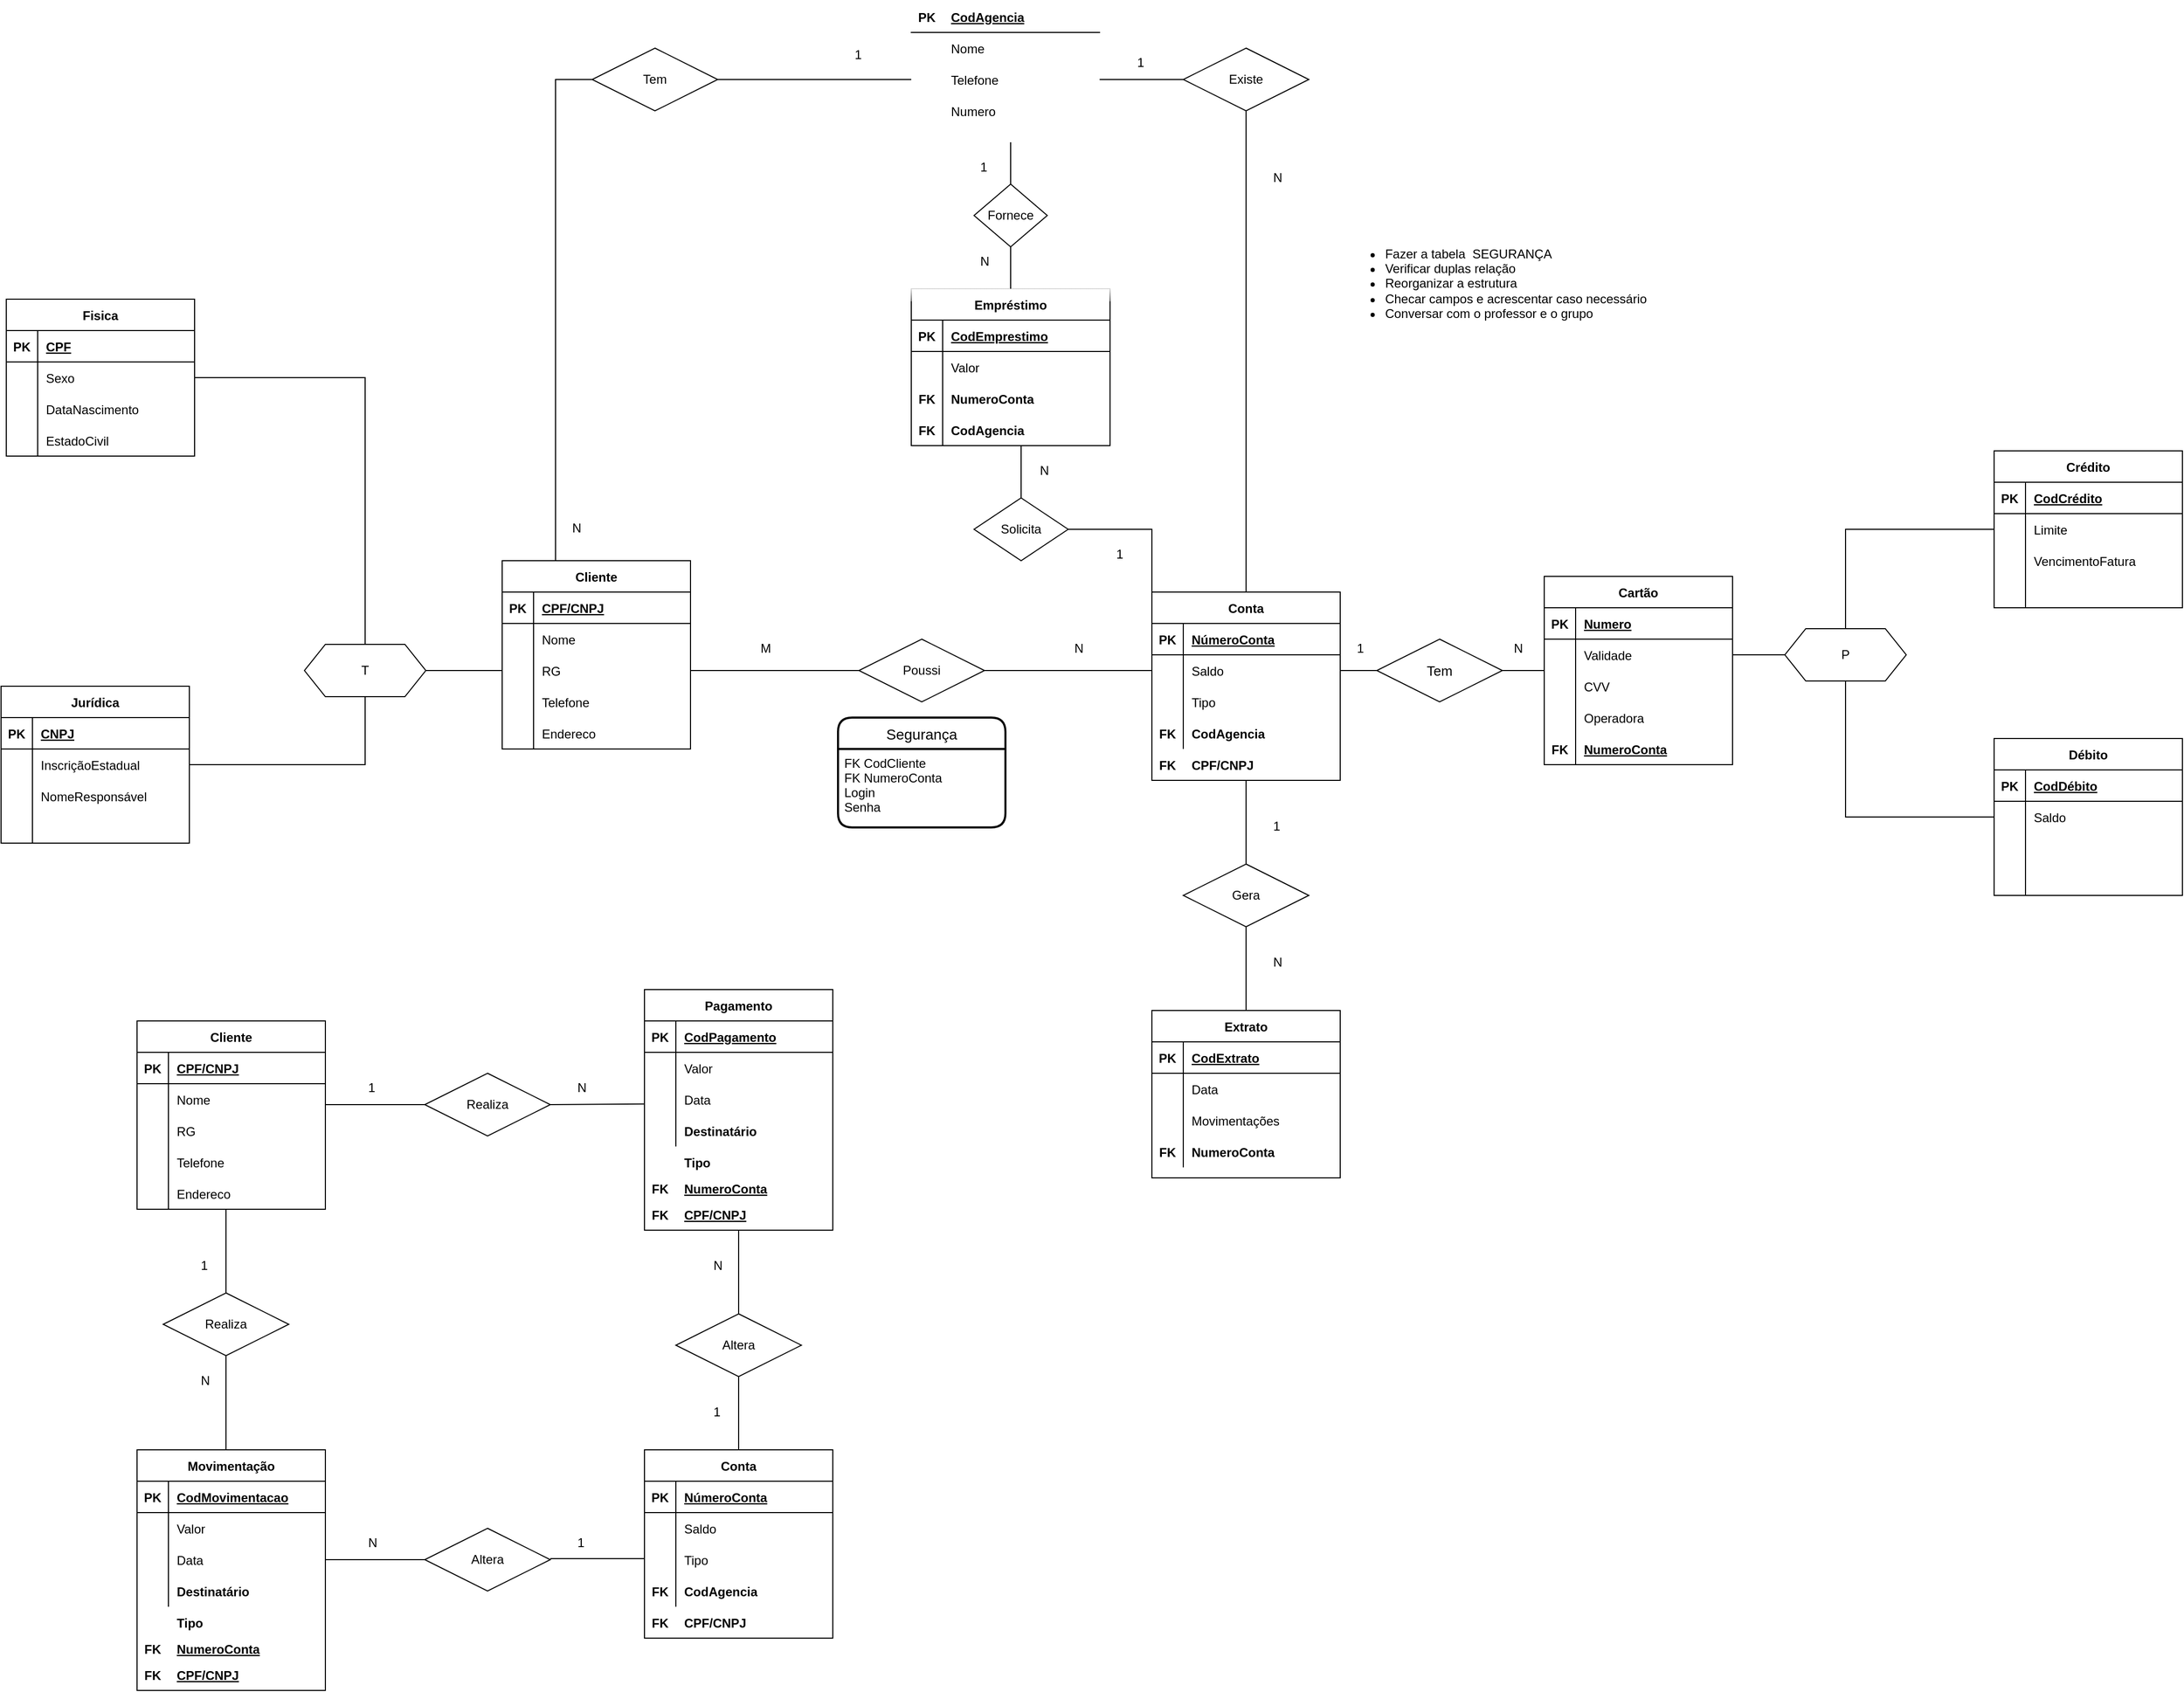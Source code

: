 <mxfile version="17.1.3" type="github">
  <diagram id="WPeuFPBSzJ8GWKKG8KNv" name="Page-1">
    <mxGraphModel dx="3582" dy="2704" grid="1" gridSize="10" guides="1" tooltips="1" connect="1" arrows="1" fold="1" page="1" pageScale="1" pageWidth="827" pageHeight="1169" math="0" shadow="0">
      <root>
        <mxCell id="0" />
        <mxCell id="1" parent="0" />
        <mxCell id="XXE0whYsazEsCpwoQTLg-1" style="edgeStyle=orthogonalEdgeStyle;rounded=0;orthogonalLoop=1;jettySize=auto;html=1;entryX=0;entryY=0.5;entryDx=0;entryDy=0;endArrow=none;endFill=0;" edge="1" parent="1" source="XXE0whYsazEsCpwoQTLg-2" target="XXE0whYsazEsCpwoQTLg-68">
          <mxGeometry relative="1" as="geometry">
            <Array as="points">
              <mxPoint x="330" y="-370" />
            </Array>
          </mxGeometry>
        </mxCell>
        <mxCell id="XXE0whYsazEsCpwoQTLg-2" value="Cliente" style="shape=table;startSize=30;container=1;collapsible=1;childLayout=tableLayout;fixedRows=1;rowLines=0;fontStyle=1;align=center;resizeLast=1;gradientColor=#ffffff;" vertex="1" parent="1">
          <mxGeometry x="279" y="90" width="180" height="180" as="geometry" />
        </mxCell>
        <mxCell id="XXE0whYsazEsCpwoQTLg-3" value="" style="shape=tableRow;horizontal=0;startSize=0;swimlaneHead=0;swimlaneBody=0;fillColor=none;collapsible=0;dropTarget=0;points=[[0,0.5],[1,0.5]];portConstraint=eastwest;top=0;left=0;right=0;bottom=1;" vertex="1" parent="XXE0whYsazEsCpwoQTLg-2">
          <mxGeometry y="30" width="180" height="30" as="geometry" />
        </mxCell>
        <mxCell id="XXE0whYsazEsCpwoQTLg-4" value="PK" style="shape=partialRectangle;connectable=0;fillColor=none;top=0;left=0;bottom=0;right=0;fontStyle=1;overflow=hidden;" vertex="1" parent="XXE0whYsazEsCpwoQTLg-3">
          <mxGeometry width="30" height="30" as="geometry">
            <mxRectangle width="30" height="30" as="alternateBounds" />
          </mxGeometry>
        </mxCell>
        <mxCell id="XXE0whYsazEsCpwoQTLg-5" value="CPF/CNPJ" style="shape=partialRectangle;connectable=0;fillColor=none;top=0;left=0;bottom=0;right=0;align=left;spacingLeft=6;fontStyle=5;overflow=hidden;" vertex="1" parent="XXE0whYsazEsCpwoQTLg-3">
          <mxGeometry x="30" width="150" height="30" as="geometry">
            <mxRectangle width="150" height="30" as="alternateBounds" />
          </mxGeometry>
        </mxCell>
        <mxCell id="XXE0whYsazEsCpwoQTLg-6" value="" style="shape=tableRow;horizontal=0;startSize=0;swimlaneHead=0;swimlaneBody=0;fillColor=none;collapsible=0;dropTarget=0;points=[[0,0.5],[1,0.5]];portConstraint=eastwest;top=0;left=0;right=0;bottom=0;" vertex="1" parent="XXE0whYsazEsCpwoQTLg-2">
          <mxGeometry y="60" width="180" height="30" as="geometry" />
        </mxCell>
        <mxCell id="XXE0whYsazEsCpwoQTLg-7" value="" style="shape=partialRectangle;connectable=0;fillColor=none;top=0;left=0;bottom=0;right=0;editable=1;overflow=hidden;" vertex="1" parent="XXE0whYsazEsCpwoQTLg-6">
          <mxGeometry width="30" height="30" as="geometry">
            <mxRectangle width="30" height="30" as="alternateBounds" />
          </mxGeometry>
        </mxCell>
        <mxCell id="XXE0whYsazEsCpwoQTLg-8" value="Nome" style="shape=partialRectangle;connectable=0;fillColor=none;top=0;left=0;bottom=0;right=0;align=left;spacingLeft=6;overflow=hidden;" vertex="1" parent="XXE0whYsazEsCpwoQTLg-6">
          <mxGeometry x="30" width="150" height="30" as="geometry">
            <mxRectangle width="150" height="30" as="alternateBounds" />
          </mxGeometry>
        </mxCell>
        <mxCell id="XXE0whYsazEsCpwoQTLg-9" value="" style="shape=tableRow;horizontal=0;startSize=0;swimlaneHead=0;swimlaneBody=0;fillColor=none;collapsible=0;dropTarget=0;points=[[0,0.5],[1,0.5]];portConstraint=eastwest;top=0;left=0;right=0;bottom=0;" vertex="1" parent="XXE0whYsazEsCpwoQTLg-2">
          <mxGeometry y="90" width="180" height="30" as="geometry" />
        </mxCell>
        <mxCell id="XXE0whYsazEsCpwoQTLg-10" value="" style="shape=partialRectangle;connectable=0;fillColor=none;top=0;left=0;bottom=0;right=0;editable=1;overflow=hidden;" vertex="1" parent="XXE0whYsazEsCpwoQTLg-9">
          <mxGeometry width="30" height="30" as="geometry">
            <mxRectangle width="30" height="30" as="alternateBounds" />
          </mxGeometry>
        </mxCell>
        <mxCell id="XXE0whYsazEsCpwoQTLg-11" value="RG" style="shape=partialRectangle;connectable=0;fillColor=none;top=0;left=0;bottom=0;right=0;align=left;spacingLeft=6;overflow=hidden;" vertex="1" parent="XXE0whYsazEsCpwoQTLg-9">
          <mxGeometry x="30" width="150" height="30" as="geometry">
            <mxRectangle width="150" height="30" as="alternateBounds" />
          </mxGeometry>
        </mxCell>
        <mxCell id="XXE0whYsazEsCpwoQTLg-12" value="" style="shape=tableRow;horizontal=0;startSize=0;swimlaneHead=0;swimlaneBody=0;fillColor=none;collapsible=0;dropTarget=0;points=[[0,0.5],[1,0.5]];portConstraint=eastwest;top=0;left=0;right=0;bottom=0;" vertex="1" parent="XXE0whYsazEsCpwoQTLg-2">
          <mxGeometry y="120" width="180" height="30" as="geometry" />
        </mxCell>
        <mxCell id="XXE0whYsazEsCpwoQTLg-13" value="" style="shape=partialRectangle;connectable=0;fillColor=none;top=0;left=0;bottom=0;right=0;editable=1;overflow=hidden;" vertex="1" parent="XXE0whYsazEsCpwoQTLg-12">
          <mxGeometry width="30" height="30" as="geometry">
            <mxRectangle width="30" height="30" as="alternateBounds" />
          </mxGeometry>
        </mxCell>
        <mxCell id="XXE0whYsazEsCpwoQTLg-14" value="Telefone " style="shape=partialRectangle;connectable=0;fillColor=none;top=0;left=0;bottom=0;right=0;align=left;spacingLeft=6;overflow=hidden;" vertex="1" parent="XXE0whYsazEsCpwoQTLg-12">
          <mxGeometry x="30" width="150" height="30" as="geometry">
            <mxRectangle width="150" height="30" as="alternateBounds" />
          </mxGeometry>
        </mxCell>
        <mxCell id="XXE0whYsazEsCpwoQTLg-15" value="" style="shape=tableRow;horizontal=0;startSize=0;swimlaneHead=0;swimlaneBody=0;fillColor=none;collapsible=0;dropTarget=0;points=[[0,0.5],[1,0.5]];portConstraint=eastwest;top=0;left=0;right=0;bottom=0;" vertex="1" parent="XXE0whYsazEsCpwoQTLg-2">
          <mxGeometry y="150" width="180" height="30" as="geometry" />
        </mxCell>
        <mxCell id="XXE0whYsazEsCpwoQTLg-16" value="" style="shape=partialRectangle;connectable=0;fillColor=none;top=0;left=0;bottom=0;right=0;editable=1;overflow=hidden;" vertex="1" parent="XXE0whYsazEsCpwoQTLg-15">
          <mxGeometry width="30" height="30" as="geometry">
            <mxRectangle width="30" height="30" as="alternateBounds" />
          </mxGeometry>
        </mxCell>
        <mxCell id="XXE0whYsazEsCpwoQTLg-17" value="Endereco" style="shape=partialRectangle;connectable=0;fillColor=none;top=0;left=0;bottom=0;right=0;align=left;spacingLeft=6;overflow=hidden;" vertex="1" parent="XXE0whYsazEsCpwoQTLg-15">
          <mxGeometry x="30" width="150" height="30" as="geometry">
            <mxRectangle width="150" height="30" as="alternateBounds" />
          </mxGeometry>
        </mxCell>
        <mxCell id="XXE0whYsazEsCpwoQTLg-18" value="Conta" style="shape=table;startSize=30;container=1;collapsible=1;childLayout=tableLayout;fixedRows=1;rowLines=0;fontStyle=1;align=center;resizeLast=1;" vertex="1" parent="1">
          <mxGeometry x="900" y="120" width="180" height="180" as="geometry" />
        </mxCell>
        <mxCell id="XXE0whYsazEsCpwoQTLg-19" value="" style="shape=tableRow;horizontal=0;startSize=0;swimlaneHead=0;swimlaneBody=0;fillColor=none;collapsible=0;dropTarget=0;points=[[0,0.5],[1,0.5]];portConstraint=eastwest;top=0;left=0;right=0;bottom=1;" vertex="1" parent="XXE0whYsazEsCpwoQTLg-18">
          <mxGeometry y="30" width="180" height="30" as="geometry" />
        </mxCell>
        <mxCell id="XXE0whYsazEsCpwoQTLg-20" value="PK" style="shape=partialRectangle;connectable=0;fillColor=none;top=0;left=0;bottom=0;right=0;fontStyle=1;overflow=hidden;" vertex="1" parent="XXE0whYsazEsCpwoQTLg-19">
          <mxGeometry width="30" height="30" as="geometry">
            <mxRectangle width="30" height="30" as="alternateBounds" />
          </mxGeometry>
        </mxCell>
        <mxCell id="XXE0whYsazEsCpwoQTLg-21" value="NúmeroConta" style="shape=partialRectangle;connectable=0;fillColor=none;top=0;left=0;bottom=0;right=0;align=left;spacingLeft=6;fontStyle=5;overflow=hidden;" vertex="1" parent="XXE0whYsazEsCpwoQTLg-19">
          <mxGeometry x="30" width="150" height="30" as="geometry">
            <mxRectangle width="150" height="30" as="alternateBounds" />
          </mxGeometry>
        </mxCell>
        <mxCell id="XXE0whYsazEsCpwoQTLg-22" value="" style="shape=tableRow;horizontal=0;startSize=0;swimlaneHead=0;swimlaneBody=0;fillColor=none;collapsible=0;dropTarget=0;points=[[0,0.5],[1,0.5]];portConstraint=eastwest;top=0;left=0;right=0;bottom=0;" vertex="1" parent="XXE0whYsazEsCpwoQTLg-18">
          <mxGeometry y="60" width="180" height="30" as="geometry" />
        </mxCell>
        <mxCell id="XXE0whYsazEsCpwoQTLg-23" value="" style="shape=partialRectangle;connectable=0;fillColor=none;top=0;left=0;bottom=0;right=0;editable=1;overflow=hidden;" vertex="1" parent="XXE0whYsazEsCpwoQTLg-22">
          <mxGeometry width="30" height="30" as="geometry">
            <mxRectangle width="30" height="30" as="alternateBounds" />
          </mxGeometry>
        </mxCell>
        <mxCell id="XXE0whYsazEsCpwoQTLg-24" value="Saldo" style="shape=partialRectangle;connectable=0;fillColor=none;top=0;left=0;bottom=0;right=0;align=left;spacingLeft=6;overflow=hidden;" vertex="1" parent="XXE0whYsazEsCpwoQTLg-22">
          <mxGeometry x="30" width="150" height="30" as="geometry">
            <mxRectangle width="150" height="30" as="alternateBounds" />
          </mxGeometry>
        </mxCell>
        <mxCell id="XXE0whYsazEsCpwoQTLg-25" value="" style="shape=tableRow;horizontal=0;startSize=0;swimlaneHead=0;swimlaneBody=0;fillColor=none;collapsible=0;dropTarget=0;points=[[0,0.5],[1,0.5]];portConstraint=eastwest;top=0;left=0;right=0;bottom=0;" vertex="1" parent="XXE0whYsazEsCpwoQTLg-18">
          <mxGeometry y="90" width="180" height="30" as="geometry" />
        </mxCell>
        <mxCell id="XXE0whYsazEsCpwoQTLg-26" value="" style="shape=partialRectangle;connectable=0;fillColor=none;top=0;left=0;bottom=0;right=0;editable=1;overflow=hidden;" vertex="1" parent="XXE0whYsazEsCpwoQTLg-25">
          <mxGeometry width="30" height="30" as="geometry">
            <mxRectangle width="30" height="30" as="alternateBounds" />
          </mxGeometry>
        </mxCell>
        <mxCell id="XXE0whYsazEsCpwoQTLg-27" value="Tipo" style="shape=partialRectangle;connectable=0;fillColor=none;top=0;left=0;bottom=0;right=0;align=left;spacingLeft=6;overflow=hidden;" vertex="1" parent="XXE0whYsazEsCpwoQTLg-25">
          <mxGeometry x="30" width="150" height="30" as="geometry">
            <mxRectangle width="150" height="30" as="alternateBounds" />
          </mxGeometry>
        </mxCell>
        <mxCell id="XXE0whYsazEsCpwoQTLg-28" value="" style="shape=tableRow;horizontal=0;startSize=0;swimlaneHead=0;swimlaneBody=0;fillColor=none;collapsible=0;dropTarget=0;points=[[0,0.5],[1,0.5]];portConstraint=eastwest;top=0;left=0;right=0;bottom=0;" vertex="1" parent="XXE0whYsazEsCpwoQTLg-18">
          <mxGeometry y="120" width="180" height="30" as="geometry" />
        </mxCell>
        <mxCell id="XXE0whYsazEsCpwoQTLg-29" value="FK" style="shape=partialRectangle;connectable=0;fillColor=none;top=0;left=0;bottom=0;right=0;editable=1;overflow=hidden;fontStyle=1" vertex="1" parent="XXE0whYsazEsCpwoQTLg-28">
          <mxGeometry width="30" height="30" as="geometry">
            <mxRectangle width="30" height="30" as="alternateBounds" />
          </mxGeometry>
        </mxCell>
        <mxCell id="XXE0whYsazEsCpwoQTLg-30" value="CodAgencia" style="shape=partialRectangle;connectable=0;fillColor=none;top=0;left=0;bottom=0;right=0;align=left;spacingLeft=6;overflow=hidden;fontStyle=1" vertex="1" parent="XXE0whYsazEsCpwoQTLg-28">
          <mxGeometry x="30" width="150" height="30" as="geometry">
            <mxRectangle width="150" height="30" as="alternateBounds" />
          </mxGeometry>
        </mxCell>
        <mxCell id="XXE0whYsazEsCpwoQTLg-31" style="edgeStyle=orthogonalEdgeStyle;rounded=0;orthogonalLoop=1;jettySize=auto;html=1;entryX=1;entryY=0.5;entryDx=0;entryDy=0;endArrow=none;endFill=0;" edge="1" parent="1" source="XXE0whYsazEsCpwoQTLg-32" target="XXE0whYsazEsCpwoQTLg-9">
          <mxGeometry relative="1" as="geometry" />
        </mxCell>
        <mxCell id="XXE0whYsazEsCpwoQTLg-32" value="Poussi" style="shape=rhombus;perimeter=rhombusPerimeter;whiteSpace=wrap;html=1;align=center;" vertex="1" parent="1">
          <mxGeometry x="620" y="165" width="120" height="60" as="geometry" />
        </mxCell>
        <mxCell id="XXE0whYsazEsCpwoQTLg-33" value="" style="endArrow=none;html=1;rounded=0;entryX=0;entryY=0.5;entryDx=0;entryDy=0;exitX=1;exitY=0.5;exitDx=0;exitDy=0;" edge="1" parent="1" source="XXE0whYsazEsCpwoQTLg-32" target="XXE0whYsazEsCpwoQTLg-22">
          <mxGeometry relative="1" as="geometry">
            <mxPoint x="700" y="230" as="sourcePoint" />
            <mxPoint x="860" y="230" as="targetPoint" />
          </mxGeometry>
        </mxCell>
        <mxCell id="XXE0whYsazEsCpwoQTLg-34" value="Extrato" style="shape=table;startSize=30;container=1;collapsible=1;childLayout=tableLayout;fixedRows=1;rowLines=0;fontStyle=1;align=center;resizeLast=1;gradientColor=#ffffff;" vertex="1" parent="1">
          <mxGeometry x="900" y="520" width="180" height="160" as="geometry" />
        </mxCell>
        <mxCell id="XXE0whYsazEsCpwoQTLg-35" value="" style="shape=tableRow;horizontal=0;startSize=0;swimlaneHead=0;swimlaneBody=0;fillColor=none;collapsible=0;dropTarget=0;points=[[0,0.5],[1,0.5]];portConstraint=eastwest;top=0;left=0;right=0;bottom=1;" vertex="1" parent="XXE0whYsazEsCpwoQTLg-34">
          <mxGeometry y="30" width="180" height="30" as="geometry" />
        </mxCell>
        <mxCell id="XXE0whYsazEsCpwoQTLg-36" value="PK" style="shape=partialRectangle;connectable=0;fillColor=none;top=0;left=0;bottom=0;right=0;fontStyle=1;overflow=hidden;" vertex="1" parent="XXE0whYsazEsCpwoQTLg-35">
          <mxGeometry width="30" height="30" as="geometry">
            <mxRectangle width="30" height="30" as="alternateBounds" />
          </mxGeometry>
        </mxCell>
        <mxCell id="XXE0whYsazEsCpwoQTLg-37" value="CodExtrato" style="shape=partialRectangle;connectable=0;fillColor=none;top=0;left=0;bottom=0;right=0;align=left;spacingLeft=6;fontStyle=5;overflow=hidden;" vertex="1" parent="XXE0whYsazEsCpwoQTLg-35">
          <mxGeometry x="30" width="150" height="30" as="geometry">
            <mxRectangle width="150" height="30" as="alternateBounds" />
          </mxGeometry>
        </mxCell>
        <mxCell id="XXE0whYsazEsCpwoQTLg-38" value="" style="shape=tableRow;horizontal=0;startSize=0;swimlaneHead=0;swimlaneBody=0;fillColor=none;collapsible=0;dropTarget=0;points=[[0,0.5],[1,0.5]];portConstraint=eastwest;top=0;left=0;right=0;bottom=0;" vertex="1" parent="XXE0whYsazEsCpwoQTLg-34">
          <mxGeometry y="60" width="180" height="30" as="geometry" />
        </mxCell>
        <mxCell id="XXE0whYsazEsCpwoQTLg-39" value="" style="shape=partialRectangle;connectable=0;fillColor=none;top=0;left=0;bottom=0;right=0;editable=1;overflow=hidden;" vertex="1" parent="XXE0whYsazEsCpwoQTLg-38">
          <mxGeometry width="30" height="30" as="geometry">
            <mxRectangle width="30" height="30" as="alternateBounds" />
          </mxGeometry>
        </mxCell>
        <mxCell id="XXE0whYsazEsCpwoQTLg-40" value="Data" style="shape=partialRectangle;connectable=0;fillColor=none;top=0;left=0;bottom=0;right=0;align=left;spacingLeft=6;overflow=hidden;" vertex="1" parent="XXE0whYsazEsCpwoQTLg-38">
          <mxGeometry x="30" width="150" height="30" as="geometry">
            <mxRectangle width="150" height="30" as="alternateBounds" />
          </mxGeometry>
        </mxCell>
        <mxCell id="XXE0whYsazEsCpwoQTLg-41" value="" style="shape=tableRow;horizontal=0;startSize=0;swimlaneHead=0;swimlaneBody=0;fillColor=none;collapsible=0;dropTarget=0;points=[[0,0.5],[1,0.5]];portConstraint=eastwest;top=0;left=0;right=0;bottom=0;" vertex="1" parent="XXE0whYsazEsCpwoQTLg-34">
          <mxGeometry y="90" width="180" height="30" as="geometry" />
        </mxCell>
        <mxCell id="XXE0whYsazEsCpwoQTLg-42" value="" style="shape=partialRectangle;connectable=0;fillColor=none;top=0;left=0;bottom=0;right=0;editable=1;overflow=hidden;" vertex="1" parent="XXE0whYsazEsCpwoQTLg-41">
          <mxGeometry width="30" height="30" as="geometry">
            <mxRectangle width="30" height="30" as="alternateBounds" />
          </mxGeometry>
        </mxCell>
        <mxCell id="XXE0whYsazEsCpwoQTLg-43" value="Movimentações" style="shape=partialRectangle;connectable=0;fillColor=none;top=0;left=0;bottom=0;right=0;align=left;spacingLeft=6;overflow=hidden;" vertex="1" parent="XXE0whYsazEsCpwoQTLg-41">
          <mxGeometry x="30" width="150" height="30" as="geometry">
            <mxRectangle width="150" height="30" as="alternateBounds" />
          </mxGeometry>
        </mxCell>
        <mxCell id="XXE0whYsazEsCpwoQTLg-44" value="" style="shape=tableRow;horizontal=0;startSize=0;swimlaneHead=0;swimlaneBody=0;fillColor=none;collapsible=0;dropTarget=0;points=[[0,0.5],[1,0.5]];portConstraint=eastwest;top=0;left=0;right=0;bottom=0;" vertex="1" parent="XXE0whYsazEsCpwoQTLg-34">
          <mxGeometry y="120" width="180" height="30" as="geometry" />
        </mxCell>
        <mxCell id="XXE0whYsazEsCpwoQTLg-45" value="FK" style="shape=partialRectangle;connectable=0;fillColor=none;top=0;left=0;bottom=0;right=0;editable=1;overflow=hidden;fontStyle=1" vertex="1" parent="XXE0whYsazEsCpwoQTLg-44">
          <mxGeometry width="30" height="30" as="geometry">
            <mxRectangle width="30" height="30" as="alternateBounds" />
          </mxGeometry>
        </mxCell>
        <mxCell id="XXE0whYsazEsCpwoQTLg-46" value="NumeroConta" style="shape=partialRectangle;connectable=0;fillColor=none;top=0;left=0;bottom=0;right=0;align=left;spacingLeft=6;overflow=hidden;fontStyle=1" vertex="1" parent="XXE0whYsazEsCpwoQTLg-44">
          <mxGeometry x="30" width="150" height="30" as="geometry">
            <mxRectangle width="150" height="30" as="alternateBounds" />
          </mxGeometry>
        </mxCell>
        <mxCell id="XXE0whYsazEsCpwoQTLg-47" value="Gera" style="shape=rhombus;perimeter=rhombusPerimeter;whiteSpace=wrap;html=1;align=center;gradientColor=#ffffff;" vertex="1" parent="1">
          <mxGeometry x="930" y="380" width="120" height="60" as="geometry" />
        </mxCell>
        <mxCell id="XXE0whYsazEsCpwoQTLg-48" value="" style="endArrow=none;html=1;rounded=0;exitX=0.5;exitY=1;exitDx=0;exitDy=0;" edge="1" parent="1" source="XXE0whYsazEsCpwoQTLg-18" target="XXE0whYsazEsCpwoQTLg-47">
          <mxGeometry relative="1" as="geometry">
            <mxPoint x="700" y="420" as="sourcePoint" />
            <mxPoint x="860" y="420" as="targetPoint" />
          </mxGeometry>
        </mxCell>
        <mxCell id="XXE0whYsazEsCpwoQTLg-49" value="" style="endArrow=none;html=1;rounded=0;entryX=0.5;entryY=1;entryDx=0;entryDy=0;exitX=0.5;exitY=0;exitDx=0;exitDy=0;" edge="1" parent="1" source="XXE0whYsazEsCpwoQTLg-34" target="XXE0whYsazEsCpwoQTLg-47">
          <mxGeometry relative="1" as="geometry">
            <mxPoint x="700" y="420" as="sourcePoint" />
            <mxPoint x="860" y="420" as="targetPoint" />
          </mxGeometry>
        </mxCell>
        <mxCell id="XXE0whYsazEsCpwoQTLg-50" value="M" style="text;strokeColor=none;fillColor=none;spacingLeft=4;spacingRight=4;overflow=hidden;rotatable=0;points=[[0,0.5],[1,0.5]];portConstraint=eastwest;fontSize=12;" vertex="1" parent="1">
          <mxGeometry x="520" y="160" width="20" height="30" as="geometry" />
        </mxCell>
        <mxCell id="XXE0whYsazEsCpwoQTLg-51" value="N" style="text;strokeColor=none;fillColor=none;spacingLeft=4;spacingRight=4;overflow=hidden;rotatable=0;points=[[0,0.5],[1,0.5]];portConstraint=eastwest;fontSize=12;" vertex="1" parent="1">
          <mxGeometry x="820" y="160" width="40" height="30" as="geometry" />
        </mxCell>
        <mxCell id="XXE0whYsazEsCpwoQTLg-52" value="N" style="text;strokeColor=none;fillColor=none;spacingLeft=4;spacingRight=4;overflow=hidden;rotatable=0;points=[[0,0.5],[1,0.5]];portConstraint=eastwest;fontSize=12;glass=1;" vertex="1" parent="1">
          <mxGeometry x="1010" y="460" width="40" height="30" as="geometry" />
        </mxCell>
        <mxCell id="XXE0whYsazEsCpwoQTLg-53" value="1" style="text;strokeColor=none;fillColor=none;spacingLeft=4;spacingRight=4;overflow=hidden;rotatable=0;points=[[0,0.5],[1,0.5]];portConstraint=eastwest;fontSize=12;" vertex="1" parent="1">
          <mxGeometry x="1010" y="330" width="20" height="30" as="geometry" />
        </mxCell>
        <mxCell id="XXE0whYsazEsCpwoQTLg-54" value="CPF/CNPJ" style="shape=partialRectangle;connectable=0;fillColor=none;top=0;left=0;bottom=0;right=0;align=left;spacingLeft=6;fontStyle=1;overflow=hidden;" vertex="1" parent="1">
          <mxGeometry x="930" y="270" width="150" height="30" as="geometry">
            <mxRectangle width="150" height="30" as="alternateBounds" />
          </mxGeometry>
        </mxCell>
        <mxCell id="XXE0whYsazEsCpwoQTLg-55" value="FK" style="shape=partialRectangle;connectable=0;fillColor=none;top=0;left=0;bottom=0;right=0;fontStyle=1;overflow=hidden;" vertex="1" parent="1">
          <mxGeometry x="900" y="270" width="30" height="30" as="geometry">
            <mxRectangle width="30" height="30" as="alternateBounds" />
          </mxGeometry>
        </mxCell>
        <mxCell id="XXE0whYsazEsCpwoQTLg-56" value="" style="shape=tableRow;horizontal=0;startSize=0;swimlaneHead=0;swimlaneBody=0;fillColor=none;collapsible=0;dropTarget=0;points=[[0,0.5],[1,0.5]];portConstraint=eastwest;top=0;left=0;right=0;bottom=1;glass=1;" vertex="1" parent="1">
          <mxGeometry x="670" y="-445" width="180" height="30" as="geometry" />
        </mxCell>
        <mxCell id="XXE0whYsazEsCpwoQTLg-57" value="PK" style="shape=partialRectangle;connectable=0;fillColor=none;top=0;left=0;bottom=0;right=0;fontStyle=1;overflow=hidden;glass=1;" vertex="1" parent="XXE0whYsazEsCpwoQTLg-56">
          <mxGeometry width="30" height="30" as="geometry">
            <mxRectangle width="30" height="30" as="alternateBounds" />
          </mxGeometry>
        </mxCell>
        <mxCell id="XXE0whYsazEsCpwoQTLg-58" value="CodAgencia" style="shape=partialRectangle;connectable=0;fillColor=none;top=0;left=0;bottom=0;right=0;align=left;spacingLeft=6;fontStyle=5;overflow=hidden;glass=1;" vertex="1" parent="XXE0whYsazEsCpwoQTLg-56">
          <mxGeometry x="30" width="150" height="30" as="geometry">
            <mxRectangle width="150" height="30" as="alternateBounds" />
          </mxGeometry>
        </mxCell>
        <mxCell id="XXE0whYsazEsCpwoQTLg-59" value="" style="shape=tableRow;horizontal=0;startSize=0;swimlaneHead=0;swimlaneBody=0;fillColor=none;collapsible=0;dropTarget=0;points=[[0,0.5],[1,0.5]];portConstraint=eastwest;top=0;left=0;right=0;bottom=0;glass=1;" vertex="1" parent="1">
          <mxGeometry x="670" y="-415" width="180" height="30" as="geometry" />
        </mxCell>
        <mxCell id="XXE0whYsazEsCpwoQTLg-60" value="" style="shape=partialRectangle;connectable=0;fillColor=none;top=0;left=0;bottom=0;right=0;editable=1;overflow=hidden;glass=1;" vertex="1" parent="XXE0whYsazEsCpwoQTLg-59">
          <mxGeometry width="30" height="30" as="geometry">
            <mxRectangle width="30" height="30" as="alternateBounds" />
          </mxGeometry>
        </mxCell>
        <mxCell id="XXE0whYsazEsCpwoQTLg-61" value="Nome" style="shape=partialRectangle;connectable=0;fillColor=none;top=0;left=0;bottom=0;right=0;align=left;spacingLeft=6;overflow=hidden;glass=1;" vertex="1" parent="XXE0whYsazEsCpwoQTLg-59">
          <mxGeometry x="30" width="150" height="30" as="geometry">
            <mxRectangle width="150" height="30" as="alternateBounds" />
          </mxGeometry>
        </mxCell>
        <mxCell id="XXE0whYsazEsCpwoQTLg-62" value="" style="shape=tableRow;horizontal=0;startSize=0;swimlaneHead=0;swimlaneBody=0;fillColor=none;collapsible=0;dropTarget=0;points=[[0,0.5],[1,0.5]];portConstraint=eastwest;top=0;left=0;right=0;bottom=0;glass=1;" vertex="1" parent="1">
          <mxGeometry x="670" y="-385" width="180" height="30" as="geometry" />
        </mxCell>
        <mxCell id="XXE0whYsazEsCpwoQTLg-63" value="" style="shape=partialRectangle;connectable=0;fillColor=none;top=0;left=0;bottom=0;right=0;editable=1;overflow=hidden;glass=1;" vertex="1" parent="XXE0whYsazEsCpwoQTLg-62">
          <mxGeometry width="30" height="30" as="geometry">
            <mxRectangle width="30" height="30" as="alternateBounds" />
          </mxGeometry>
        </mxCell>
        <mxCell id="XXE0whYsazEsCpwoQTLg-64" value="Telefone" style="shape=partialRectangle;connectable=0;fillColor=none;top=0;left=0;bottom=0;right=0;align=left;spacingLeft=6;overflow=hidden;glass=1;" vertex="1" parent="XXE0whYsazEsCpwoQTLg-62">
          <mxGeometry x="30" width="150" height="30" as="geometry">
            <mxRectangle width="150" height="30" as="alternateBounds" />
          </mxGeometry>
        </mxCell>
        <mxCell id="XXE0whYsazEsCpwoQTLg-65" value="" style="shape=tableRow;horizontal=0;startSize=0;swimlaneHead=0;swimlaneBody=0;fillColor=none;collapsible=0;dropTarget=0;points=[[0,0.5],[1,0.5]];portConstraint=eastwest;top=0;left=0;right=0;bottom=0;glass=1;" vertex="1" parent="1">
          <mxGeometry x="670" y="-355" width="180" height="30" as="geometry" />
        </mxCell>
        <mxCell id="XXE0whYsazEsCpwoQTLg-66" value="" style="shape=partialRectangle;connectable=0;fillColor=none;top=0;left=0;bottom=0;right=0;editable=1;overflow=hidden;glass=1;" vertex="1" parent="XXE0whYsazEsCpwoQTLg-65">
          <mxGeometry width="30" height="30" as="geometry">
            <mxRectangle width="30" height="30" as="alternateBounds" />
          </mxGeometry>
        </mxCell>
        <mxCell id="XXE0whYsazEsCpwoQTLg-67" value="Numero" style="shape=partialRectangle;connectable=0;fillColor=none;top=0;left=0;bottom=0;right=0;align=left;spacingLeft=6;overflow=hidden;glass=1;" vertex="1" parent="XXE0whYsazEsCpwoQTLg-65">
          <mxGeometry x="30" width="150" height="30" as="geometry">
            <mxRectangle width="150" height="30" as="alternateBounds" />
          </mxGeometry>
        </mxCell>
        <mxCell id="XXE0whYsazEsCpwoQTLg-68" value="Tem" style="shape=rhombus;perimeter=rhombusPerimeter;whiteSpace=wrap;html=1;align=center;" vertex="1" parent="1">
          <mxGeometry x="365" y="-400" width="120" height="60" as="geometry" />
        </mxCell>
        <mxCell id="XXE0whYsazEsCpwoQTLg-69" value="" style="endArrow=none;html=1;rounded=0;entryX=0;entryY=0.5;entryDx=0;entryDy=0;exitX=1;exitY=0.5;exitDx=0;exitDy=0;" edge="1" parent="1" source="XXE0whYsazEsCpwoQTLg-68" target="XXE0whYsazEsCpwoQTLg-62">
          <mxGeometry relative="1" as="geometry">
            <mxPoint x="430" as="sourcePoint" />
            <mxPoint x="590" as="targetPoint" />
          </mxGeometry>
        </mxCell>
        <mxCell id="XXE0whYsazEsCpwoQTLg-70" value="Existe" style="shape=rhombus;perimeter=rhombusPerimeter;whiteSpace=wrap;html=1;align=center;" vertex="1" parent="1">
          <mxGeometry x="930" y="-400" width="120" height="60" as="geometry" />
        </mxCell>
        <mxCell id="XXE0whYsazEsCpwoQTLg-71" value="" style="endArrow=none;html=1;rounded=0;entryX=0;entryY=0.5;entryDx=0;entryDy=0;exitX=1;exitY=0.5;exitDx=0;exitDy=0;" edge="1" parent="1" source="XXE0whYsazEsCpwoQTLg-62" target="XXE0whYsazEsCpwoQTLg-70">
          <mxGeometry relative="1" as="geometry">
            <mxPoint x="620" as="sourcePoint" />
            <mxPoint x="780" as="targetPoint" />
          </mxGeometry>
        </mxCell>
        <mxCell id="XXE0whYsazEsCpwoQTLg-72" value="" style="endArrow=none;html=1;rounded=0;entryX=0.5;entryY=0;entryDx=0;entryDy=0;exitX=0.5;exitY=1;exitDx=0;exitDy=0;" edge="1" parent="1" source="XXE0whYsazEsCpwoQTLg-70" target="XXE0whYsazEsCpwoQTLg-18">
          <mxGeometry relative="1" as="geometry">
            <mxPoint x="1004" y="-50" as="sourcePoint" />
            <mxPoint x="1004.41" y="115" as="targetPoint" />
          </mxGeometry>
        </mxCell>
        <mxCell id="XXE0whYsazEsCpwoQTLg-73" value="1" style="text;strokeColor=none;fillColor=none;spacingLeft=4;spacingRight=4;overflow=hidden;rotatable=0;points=[[0,0.5],[1,0.5]];portConstraint=eastwest;fontSize=12;" vertex="1" parent="1">
          <mxGeometry x="610" y="-407.5" width="40" height="30" as="geometry" />
        </mxCell>
        <mxCell id="XXE0whYsazEsCpwoQTLg-74" value="N" style="text;strokeColor=none;fillColor=none;spacingLeft=4;spacingRight=4;overflow=hidden;rotatable=0;points=[[0,0.5],[1,0.5]];portConstraint=eastwest;fontSize=12;" vertex="1" parent="1">
          <mxGeometry x="340" y="45" width="40" height="30" as="geometry" />
        </mxCell>
        <mxCell id="XXE0whYsazEsCpwoQTLg-75" value="1" style="text;strokeColor=none;fillColor=none;spacingLeft=4;spacingRight=4;overflow=hidden;rotatable=0;points=[[0,0.5],[1,0.5]];portConstraint=eastwest;fontSize=12;" vertex="1" parent="1">
          <mxGeometry x="880" y="-400" width="20" height="30" as="geometry" />
        </mxCell>
        <mxCell id="XXE0whYsazEsCpwoQTLg-76" value="N" style="text;strokeColor=none;fillColor=none;spacingLeft=4;spacingRight=4;overflow=hidden;rotatable=0;points=[[0,0.5],[1,0.5]];portConstraint=eastwest;fontSize=12;" vertex="1" parent="1">
          <mxGeometry x="1010" y="-290" width="20" height="30" as="geometry" />
        </mxCell>
        <mxCell id="XXE0whYsazEsCpwoQTLg-77" value="Empréstimo" style="shape=table;startSize=30;container=1;collapsible=1;childLayout=tableLayout;fixedRows=1;rowLines=0;fontStyle=1;align=center;resizeLast=1;glass=1;gradientColor=#ffffff;" vertex="1" parent="1">
          <mxGeometry x="670" y="-170" width="190" height="150" as="geometry" />
        </mxCell>
        <mxCell id="XXE0whYsazEsCpwoQTLg-78" value="" style="shape=tableRow;horizontal=0;startSize=0;swimlaneHead=0;swimlaneBody=0;fillColor=none;collapsible=0;dropTarget=0;points=[[0,0.5],[1,0.5]];portConstraint=eastwest;top=0;left=0;right=0;bottom=1;glass=1;" vertex="1" parent="XXE0whYsazEsCpwoQTLg-77">
          <mxGeometry y="30" width="190" height="30" as="geometry" />
        </mxCell>
        <mxCell id="XXE0whYsazEsCpwoQTLg-79" value="PK" style="shape=partialRectangle;connectable=0;fillColor=none;top=0;left=0;bottom=0;right=0;fontStyle=1;overflow=hidden;glass=1;" vertex="1" parent="XXE0whYsazEsCpwoQTLg-78">
          <mxGeometry width="30" height="30" as="geometry">
            <mxRectangle width="30" height="30" as="alternateBounds" />
          </mxGeometry>
        </mxCell>
        <mxCell id="XXE0whYsazEsCpwoQTLg-80" value="CodEmprestimo" style="shape=partialRectangle;connectable=0;fillColor=none;top=0;left=0;bottom=0;right=0;align=left;spacingLeft=6;fontStyle=5;overflow=hidden;glass=1;" vertex="1" parent="XXE0whYsazEsCpwoQTLg-78">
          <mxGeometry x="30" width="160" height="30" as="geometry">
            <mxRectangle width="160" height="30" as="alternateBounds" />
          </mxGeometry>
        </mxCell>
        <mxCell id="XXE0whYsazEsCpwoQTLg-81" value="" style="shape=tableRow;horizontal=0;startSize=0;swimlaneHead=0;swimlaneBody=0;fillColor=none;collapsible=0;dropTarget=0;points=[[0,0.5],[1,0.5]];portConstraint=eastwest;top=0;left=0;right=0;bottom=0;glass=1;" vertex="1" parent="XXE0whYsazEsCpwoQTLg-77">
          <mxGeometry y="60" width="190" height="30" as="geometry" />
        </mxCell>
        <mxCell id="XXE0whYsazEsCpwoQTLg-82" value="" style="shape=partialRectangle;connectable=0;fillColor=none;top=0;left=0;bottom=0;right=0;editable=1;overflow=hidden;glass=1;" vertex="1" parent="XXE0whYsazEsCpwoQTLg-81">
          <mxGeometry width="30" height="30" as="geometry">
            <mxRectangle width="30" height="30" as="alternateBounds" />
          </mxGeometry>
        </mxCell>
        <mxCell id="XXE0whYsazEsCpwoQTLg-83" value="Valor" style="shape=partialRectangle;connectable=0;fillColor=none;top=0;left=0;bottom=0;right=0;align=left;spacingLeft=6;overflow=hidden;glass=1;" vertex="1" parent="XXE0whYsazEsCpwoQTLg-81">
          <mxGeometry x="30" width="160" height="30" as="geometry">
            <mxRectangle width="160" height="30" as="alternateBounds" />
          </mxGeometry>
        </mxCell>
        <mxCell id="XXE0whYsazEsCpwoQTLg-84" value="" style="shape=tableRow;horizontal=0;startSize=0;swimlaneHead=0;swimlaneBody=0;fillColor=none;collapsible=0;dropTarget=0;points=[[0,0.5],[1,0.5]];portConstraint=eastwest;top=0;left=0;right=0;bottom=0;glass=1;" vertex="1" parent="XXE0whYsazEsCpwoQTLg-77">
          <mxGeometry y="90" width="190" height="30" as="geometry" />
        </mxCell>
        <mxCell id="XXE0whYsazEsCpwoQTLg-85" value="FK" style="shape=partialRectangle;connectable=0;fillColor=none;top=0;left=0;bottom=0;right=0;editable=1;overflow=hidden;glass=1;fontStyle=1" vertex="1" parent="XXE0whYsazEsCpwoQTLg-84">
          <mxGeometry width="30" height="30" as="geometry">
            <mxRectangle width="30" height="30" as="alternateBounds" />
          </mxGeometry>
        </mxCell>
        <mxCell id="XXE0whYsazEsCpwoQTLg-86" value="NumeroConta" style="shape=partialRectangle;connectable=0;fillColor=none;top=0;left=0;bottom=0;right=0;align=left;spacingLeft=6;overflow=hidden;glass=1;fontStyle=1" vertex="1" parent="XXE0whYsazEsCpwoQTLg-84">
          <mxGeometry x="30" width="160" height="30" as="geometry">
            <mxRectangle width="160" height="30" as="alternateBounds" />
          </mxGeometry>
        </mxCell>
        <mxCell id="XXE0whYsazEsCpwoQTLg-87" value="" style="shape=tableRow;horizontal=0;startSize=0;swimlaneHead=0;swimlaneBody=0;fillColor=none;collapsible=0;dropTarget=0;points=[[0,0.5],[1,0.5]];portConstraint=eastwest;top=0;left=0;right=0;bottom=0;glass=1;" vertex="1" parent="XXE0whYsazEsCpwoQTLg-77">
          <mxGeometry y="120" width="190" height="30" as="geometry" />
        </mxCell>
        <mxCell id="XXE0whYsazEsCpwoQTLg-88" value="FK" style="shape=partialRectangle;connectable=0;fillColor=none;top=0;left=0;bottom=0;right=0;editable=1;overflow=hidden;glass=1;fontStyle=1" vertex="1" parent="XXE0whYsazEsCpwoQTLg-87">
          <mxGeometry width="30" height="30" as="geometry">
            <mxRectangle width="30" height="30" as="alternateBounds" />
          </mxGeometry>
        </mxCell>
        <mxCell id="XXE0whYsazEsCpwoQTLg-89" value="CodAgencia" style="shape=partialRectangle;connectable=0;fillColor=none;top=0;left=0;bottom=0;right=0;align=left;spacingLeft=6;overflow=hidden;glass=1;fontStyle=1" vertex="1" parent="XXE0whYsazEsCpwoQTLg-87">
          <mxGeometry x="30" width="160" height="30" as="geometry">
            <mxRectangle width="160" height="30" as="alternateBounds" />
          </mxGeometry>
        </mxCell>
        <mxCell id="XXE0whYsazEsCpwoQTLg-90" style="edgeStyle=orthogonalEdgeStyle;rounded=0;orthogonalLoop=1;jettySize=auto;html=1;entryX=0;entryY=0;entryDx=0;entryDy=0;endArrow=none;endFill=0;" edge="1" parent="1" source="XXE0whYsazEsCpwoQTLg-91" target="XXE0whYsazEsCpwoQTLg-18">
          <mxGeometry relative="1" as="geometry" />
        </mxCell>
        <mxCell id="XXE0whYsazEsCpwoQTLg-91" value="Solicita" style="shape=rhombus;perimeter=rhombusPerimeter;whiteSpace=wrap;html=1;align=center;glass=1;gradientColor=#ffffff;" vertex="1" parent="1">
          <mxGeometry x="730" y="30" width="90" height="60" as="geometry" />
        </mxCell>
        <mxCell id="XXE0whYsazEsCpwoQTLg-92" value="1" style="text;strokeColor=none;fillColor=none;spacingLeft=4;spacingRight=4;overflow=hidden;rotatable=0;points=[[0,0.5],[1,0.5]];portConstraint=eastwest;fontSize=12;" vertex="1" parent="1">
          <mxGeometry x="860" y="70" width="20" height="30" as="geometry" />
        </mxCell>
        <mxCell id="XXE0whYsazEsCpwoQTLg-93" value="" style="endArrow=none;html=1;rounded=0;exitX=0.5;exitY=0;exitDx=0;exitDy=0;" edge="1" parent="1" source="XXE0whYsazEsCpwoQTLg-91">
          <mxGeometry relative="1" as="geometry">
            <mxPoint x="620" y="70" as="sourcePoint" />
            <mxPoint x="775" y="-20" as="targetPoint" />
          </mxGeometry>
        </mxCell>
        <mxCell id="XXE0whYsazEsCpwoQTLg-94" value="N" style="text;strokeColor=none;fillColor=none;spacingLeft=4;spacingRight=4;overflow=hidden;rotatable=0;points=[[0,0.5],[1,0.5]];portConstraint=eastwest;fontSize=12;" vertex="1" parent="1">
          <mxGeometry x="787" y="-10" width="40" height="30" as="geometry" />
        </mxCell>
        <mxCell id="XXE0whYsazEsCpwoQTLg-95" value="Fornece" style="shape=rhombus;perimeter=rhombusPerimeter;whiteSpace=wrap;html=1;align=center;glass=1;gradientColor=#ffffff;" vertex="1" parent="1">
          <mxGeometry x="730" y="-270" width="70" height="60" as="geometry" />
        </mxCell>
        <mxCell id="XXE0whYsazEsCpwoQTLg-96" value="" style="endArrow=none;html=1;rounded=0;exitX=0.5;exitY=1;exitDx=0;exitDy=0;entryX=0.5;entryY=0;entryDx=0;entryDy=0;" edge="1" parent="1" source="XXE0whYsazEsCpwoQTLg-95" target="XXE0whYsazEsCpwoQTLg-77">
          <mxGeometry relative="1" as="geometry">
            <mxPoint x="620" y="-170" as="sourcePoint" />
            <mxPoint x="780" y="-170" as="targetPoint" />
          </mxGeometry>
        </mxCell>
        <mxCell id="XXE0whYsazEsCpwoQTLg-97" value="" style="endArrow=none;html=1;rounded=0;exitX=0.5;exitY=0;exitDx=0;exitDy=0;" edge="1" parent="1" source="XXE0whYsazEsCpwoQTLg-95">
          <mxGeometry relative="1" as="geometry">
            <mxPoint x="620" y="-170" as="sourcePoint" />
            <mxPoint x="765" y="-310" as="targetPoint" />
          </mxGeometry>
        </mxCell>
        <mxCell id="XXE0whYsazEsCpwoQTLg-98" value="1" style="text;strokeColor=none;fillColor=none;spacingLeft=4;spacingRight=4;overflow=hidden;rotatable=0;points=[[0,0.5],[1,0.5]];portConstraint=eastwest;fontSize=12;" vertex="1" parent="1">
          <mxGeometry x="730" y="-300" width="20" height="30" as="geometry" />
        </mxCell>
        <mxCell id="XXE0whYsazEsCpwoQTLg-99" value="N" style="text;strokeColor=none;fillColor=none;spacingLeft=4;spacingRight=4;overflow=hidden;rotatable=0;points=[[0,0.5],[1,0.5]];portConstraint=eastwest;fontSize=12;" vertex="1" parent="1">
          <mxGeometry x="730" y="-210" width="40" height="30" as="geometry" />
        </mxCell>
        <mxCell id="XXE0whYsazEsCpwoQTLg-100" value="Realiza" style="shape=rhombus;perimeter=rhombusPerimeter;whiteSpace=wrap;html=1;align=center;" vertex="1" parent="1">
          <mxGeometry x="205" y="580" width="120" height="60" as="geometry" />
        </mxCell>
        <mxCell id="XXE0whYsazEsCpwoQTLg-101" value="Conta" style="shape=table;startSize=30;container=1;collapsible=1;childLayout=tableLayout;fixedRows=1;rowLines=0;fontStyle=1;align=center;resizeLast=1;" vertex="1" parent="1">
          <mxGeometry x="415" y="940" width="180" height="180" as="geometry" />
        </mxCell>
        <mxCell id="XXE0whYsazEsCpwoQTLg-102" value="" style="shape=tableRow;horizontal=0;startSize=0;swimlaneHead=0;swimlaneBody=0;fillColor=none;collapsible=0;dropTarget=0;points=[[0,0.5],[1,0.5]];portConstraint=eastwest;top=0;left=0;right=0;bottom=1;" vertex="1" parent="XXE0whYsazEsCpwoQTLg-101">
          <mxGeometry y="30" width="180" height="30" as="geometry" />
        </mxCell>
        <mxCell id="XXE0whYsazEsCpwoQTLg-103" value="PK" style="shape=partialRectangle;connectable=0;fillColor=none;top=0;left=0;bottom=0;right=0;fontStyle=1;overflow=hidden;" vertex="1" parent="XXE0whYsazEsCpwoQTLg-102">
          <mxGeometry width="30" height="30" as="geometry">
            <mxRectangle width="30" height="30" as="alternateBounds" />
          </mxGeometry>
        </mxCell>
        <mxCell id="XXE0whYsazEsCpwoQTLg-104" value="NúmeroConta" style="shape=partialRectangle;connectable=0;fillColor=none;top=0;left=0;bottom=0;right=0;align=left;spacingLeft=6;fontStyle=5;overflow=hidden;" vertex="1" parent="XXE0whYsazEsCpwoQTLg-102">
          <mxGeometry x="30" width="150" height="30" as="geometry">
            <mxRectangle width="150" height="30" as="alternateBounds" />
          </mxGeometry>
        </mxCell>
        <mxCell id="XXE0whYsazEsCpwoQTLg-105" value="" style="shape=tableRow;horizontal=0;startSize=0;swimlaneHead=0;swimlaneBody=0;fillColor=none;collapsible=0;dropTarget=0;points=[[0,0.5],[1,0.5]];portConstraint=eastwest;top=0;left=0;right=0;bottom=0;" vertex="1" parent="XXE0whYsazEsCpwoQTLg-101">
          <mxGeometry y="60" width="180" height="30" as="geometry" />
        </mxCell>
        <mxCell id="XXE0whYsazEsCpwoQTLg-106" value="" style="shape=partialRectangle;connectable=0;fillColor=none;top=0;left=0;bottom=0;right=0;editable=1;overflow=hidden;" vertex="1" parent="XXE0whYsazEsCpwoQTLg-105">
          <mxGeometry width="30" height="30" as="geometry">
            <mxRectangle width="30" height="30" as="alternateBounds" />
          </mxGeometry>
        </mxCell>
        <mxCell id="XXE0whYsazEsCpwoQTLg-107" value="Saldo" style="shape=partialRectangle;connectable=0;fillColor=none;top=0;left=0;bottom=0;right=0;align=left;spacingLeft=6;overflow=hidden;" vertex="1" parent="XXE0whYsazEsCpwoQTLg-105">
          <mxGeometry x="30" width="150" height="30" as="geometry">
            <mxRectangle width="150" height="30" as="alternateBounds" />
          </mxGeometry>
        </mxCell>
        <mxCell id="XXE0whYsazEsCpwoQTLg-108" value="" style="shape=tableRow;horizontal=0;startSize=0;swimlaneHead=0;swimlaneBody=0;fillColor=none;collapsible=0;dropTarget=0;points=[[0,0.5],[1,0.5]];portConstraint=eastwest;top=0;left=0;right=0;bottom=0;" vertex="1" parent="XXE0whYsazEsCpwoQTLg-101">
          <mxGeometry y="90" width="180" height="30" as="geometry" />
        </mxCell>
        <mxCell id="XXE0whYsazEsCpwoQTLg-109" value="" style="shape=partialRectangle;connectable=0;fillColor=none;top=0;left=0;bottom=0;right=0;editable=1;overflow=hidden;" vertex="1" parent="XXE0whYsazEsCpwoQTLg-108">
          <mxGeometry width="30" height="30" as="geometry">
            <mxRectangle width="30" height="30" as="alternateBounds" />
          </mxGeometry>
        </mxCell>
        <mxCell id="XXE0whYsazEsCpwoQTLg-110" value="Tipo" style="shape=partialRectangle;connectable=0;fillColor=none;top=0;left=0;bottom=0;right=0;align=left;spacingLeft=6;overflow=hidden;" vertex="1" parent="XXE0whYsazEsCpwoQTLg-108">
          <mxGeometry x="30" width="150" height="30" as="geometry">
            <mxRectangle width="150" height="30" as="alternateBounds" />
          </mxGeometry>
        </mxCell>
        <mxCell id="XXE0whYsazEsCpwoQTLg-111" value="" style="shape=tableRow;horizontal=0;startSize=0;swimlaneHead=0;swimlaneBody=0;fillColor=none;collapsible=0;dropTarget=0;points=[[0,0.5],[1,0.5]];portConstraint=eastwest;top=0;left=0;right=0;bottom=0;" vertex="1" parent="XXE0whYsazEsCpwoQTLg-101">
          <mxGeometry y="120" width="180" height="30" as="geometry" />
        </mxCell>
        <mxCell id="XXE0whYsazEsCpwoQTLg-112" value="FK" style="shape=partialRectangle;connectable=0;fillColor=none;top=0;left=0;bottom=0;right=0;editable=1;overflow=hidden;fontStyle=1" vertex="1" parent="XXE0whYsazEsCpwoQTLg-111">
          <mxGeometry width="30" height="30" as="geometry">
            <mxRectangle width="30" height="30" as="alternateBounds" />
          </mxGeometry>
        </mxCell>
        <mxCell id="XXE0whYsazEsCpwoQTLg-113" value="CodAgencia" style="shape=partialRectangle;connectable=0;fillColor=none;top=0;left=0;bottom=0;right=0;align=left;spacingLeft=6;overflow=hidden;fontStyle=1" vertex="1" parent="XXE0whYsazEsCpwoQTLg-111">
          <mxGeometry x="30" width="150" height="30" as="geometry">
            <mxRectangle width="150" height="30" as="alternateBounds" />
          </mxGeometry>
        </mxCell>
        <mxCell id="XXE0whYsazEsCpwoQTLg-114" value="Pagamento" style="shape=table;startSize=30;container=1;collapsible=1;childLayout=tableLayout;fixedRows=1;rowLines=0;fontStyle=1;align=center;resizeLast=1;" vertex="1" parent="1">
          <mxGeometry x="415" y="500" width="180" height="230" as="geometry" />
        </mxCell>
        <mxCell id="XXE0whYsazEsCpwoQTLg-115" value="" style="shape=tableRow;horizontal=0;startSize=0;swimlaneHead=0;swimlaneBody=0;fillColor=none;collapsible=0;dropTarget=0;points=[[0,0.5],[1,0.5]];portConstraint=eastwest;top=0;left=0;right=0;bottom=1;" vertex="1" parent="XXE0whYsazEsCpwoQTLg-114">
          <mxGeometry y="30" width="180" height="30" as="geometry" />
        </mxCell>
        <mxCell id="XXE0whYsazEsCpwoQTLg-116" value="PK" style="shape=partialRectangle;connectable=0;fillColor=none;top=0;left=0;bottom=0;right=0;fontStyle=1;overflow=hidden;" vertex="1" parent="XXE0whYsazEsCpwoQTLg-115">
          <mxGeometry width="30" height="30" as="geometry">
            <mxRectangle width="30" height="30" as="alternateBounds" />
          </mxGeometry>
        </mxCell>
        <mxCell id="XXE0whYsazEsCpwoQTLg-117" value="CodPagamento" style="shape=partialRectangle;connectable=0;fillColor=none;top=0;left=0;bottom=0;right=0;align=left;spacingLeft=6;fontStyle=5;overflow=hidden;" vertex="1" parent="XXE0whYsazEsCpwoQTLg-115">
          <mxGeometry x="30" width="150" height="30" as="geometry">
            <mxRectangle width="150" height="30" as="alternateBounds" />
          </mxGeometry>
        </mxCell>
        <mxCell id="XXE0whYsazEsCpwoQTLg-118" value="" style="shape=tableRow;horizontal=0;startSize=0;swimlaneHead=0;swimlaneBody=0;fillColor=none;collapsible=0;dropTarget=0;points=[[0,0.5],[1,0.5]];portConstraint=eastwest;top=0;left=0;right=0;bottom=0;" vertex="1" parent="XXE0whYsazEsCpwoQTLg-114">
          <mxGeometry y="60" width="180" height="30" as="geometry" />
        </mxCell>
        <mxCell id="XXE0whYsazEsCpwoQTLg-119" value="" style="shape=partialRectangle;connectable=0;fillColor=none;top=0;left=0;bottom=0;right=0;editable=1;overflow=hidden;" vertex="1" parent="XXE0whYsazEsCpwoQTLg-118">
          <mxGeometry width="30" height="30" as="geometry">
            <mxRectangle width="30" height="30" as="alternateBounds" />
          </mxGeometry>
        </mxCell>
        <mxCell id="XXE0whYsazEsCpwoQTLg-120" value="Valor" style="shape=partialRectangle;connectable=0;fillColor=none;top=0;left=0;bottom=0;right=0;align=left;spacingLeft=6;overflow=hidden;" vertex="1" parent="XXE0whYsazEsCpwoQTLg-118">
          <mxGeometry x="30" width="150" height="30" as="geometry">
            <mxRectangle width="150" height="30" as="alternateBounds" />
          </mxGeometry>
        </mxCell>
        <mxCell id="XXE0whYsazEsCpwoQTLg-121" value="" style="shape=tableRow;horizontal=0;startSize=0;swimlaneHead=0;swimlaneBody=0;fillColor=none;collapsible=0;dropTarget=0;points=[[0,0.5],[1,0.5]];portConstraint=eastwest;top=0;left=0;right=0;bottom=0;" vertex="1" parent="XXE0whYsazEsCpwoQTLg-114">
          <mxGeometry y="90" width="180" height="30" as="geometry" />
        </mxCell>
        <mxCell id="XXE0whYsazEsCpwoQTLg-122" value="" style="shape=partialRectangle;connectable=0;fillColor=none;top=0;left=0;bottom=0;right=0;editable=1;overflow=hidden;" vertex="1" parent="XXE0whYsazEsCpwoQTLg-121">
          <mxGeometry width="30" height="30" as="geometry">
            <mxRectangle width="30" height="30" as="alternateBounds" />
          </mxGeometry>
        </mxCell>
        <mxCell id="XXE0whYsazEsCpwoQTLg-123" value="Data" style="shape=partialRectangle;connectable=0;fillColor=none;top=0;left=0;bottom=0;right=0;align=left;spacingLeft=6;overflow=hidden;" vertex="1" parent="XXE0whYsazEsCpwoQTLg-121">
          <mxGeometry x="30" width="150" height="30" as="geometry">
            <mxRectangle width="150" height="30" as="alternateBounds" />
          </mxGeometry>
        </mxCell>
        <mxCell id="XXE0whYsazEsCpwoQTLg-124" value="" style="shape=tableRow;horizontal=0;startSize=0;swimlaneHead=0;swimlaneBody=0;fillColor=none;collapsible=0;dropTarget=0;points=[[0,0.5],[1,0.5]];portConstraint=eastwest;top=0;left=0;right=0;bottom=0;" vertex="1" parent="XXE0whYsazEsCpwoQTLg-114">
          <mxGeometry y="120" width="180" height="30" as="geometry" />
        </mxCell>
        <mxCell id="XXE0whYsazEsCpwoQTLg-125" value="" style="shape=partialRectangle;connectable=0;fillColor=none;top=0;left=0;bottom=0;right=0;editable=1;overflow=hidden;fontStyle=1" vertex="1" parent="XXE0whYsazEsCpwoQTLg-124">
          <mxGeometry width="30" height="30" as="geometry">
            <mxRectangle width="30" height="30" as="alternateBounds" />
          </mxGeometry>
        </mxCell>
        <mxCell id="XXE0whYsazEsCpwoQTLg-126" value="Destinatário" style="shape=partialRectangle;connectable=0;fillColor=none;top=0;left=0;bottom=0;right=0;align=left;spacingLeft=6;overflow=hidden;fontStyle=1" vertex="1" parent="XXE0whYsazEsCpwoQTLg-124">
          <mxGeometry x="30" width="150" height="30" as="geometry">
            <mxRectangle width="150" height="30" as="alternateBounds" />
          </mxGeometry>
        </mxCell>
        <mxCell id="XXE0whYsazEsCpwoQTLg-127" value="CPF/CNPJ" style="shape=partialRectangle;connectable=0;fillColor=none;top=0;left=0;bottom=0;right=0;align=left;spacingLeft=6;overflow=hidden;fontStyle=5" vertex="1" parent="1">
          <mxGeometry x="445" y="700" width="150" height="30" as="geometry">
            <mxRectangle width="150" height="30" as="alternateBounds" />
          </mxGeometry>
        </mxCell>
        <mxCell id="XXE0whYsazEsCpwoQTLg-128" value="FK" style="shape=partialRectangle;connectable=0;fillColor=none;top=0;left=0;bottom=0;right=0;editable=1;overflow=hidden;fontStyle=1" vertex="1" parent="1">
          <mxGeometry x="415" y="700" width="30" height="30" as="geometry">
            <mxRectangle width="30" height="30" as="alternateBounds" />
          </mxGeometry>
        </mxCell>
        <mxCell id="XXE0whYsazEsCpwoQTLg-129" value="Tipo" style="shape=partialRectangle;connectable=0;fillColor=none;top=0;left=0;bottom=0;right=0;align=left;spacingLeft=6;overflow=hidden;fontStyle=1" vertex="1" parent="1">
          <mxGeometry x="445" y="650" width="150" height="30" as="geometry">
            <mxRectangle width="150" height="30" as="alternateBounds" />
          </mxGeometry>
        </mxCell>
        <mxCell id="XXE0whYsazEsCpwoQTLg-130" value="" style="endArrow=none;html=1;rounded=0;entryX=0;entryY=0.5;entryDx=0;entryDy=0;" edge="1" parent="1" target="XXE0whYsazEsCpwoQTLg-100">
          <mxGeometry width="50" height="50" relative="1" as="geometry">
            <mxPoint x="110" y="610" as="sourcePoint" />
            <mxPoint x="165" y="640" as="targetPoint" />
          </mxGeometry>
        </mxCell>
        <mxCell id="XXE0whYsazEsCpwoQTLg-131" value="" style="endArrow=none;html=1;rounded=0;entryX=0;entryY=0.5;entryDx=0;entryDy=0;" edge="1" parent="1">
          <mxGeometry width="50" height="50" relative="1" as="geometry">
            <mxPoint x="325" y="610" as="sourcePoint" />
            <mxPoint x="415" y="609.41" as="targetPoint" />
          </mxGeometry>
        </mxCell>
        <mxCell id="XXE0whYsazEsCpwoQTLg-132" value="1" style="text;strokeColor=none;fillColor=none;spacingLeft=4;spacingRight=4;overflow=hidden;rotatable=0;points=[[0,0.5],[1,0.5]];portConstraint=eastwest;fontSize=12;" vertex="1" parent="1">
          <mxGeometry x="145" y="580" width="20" height="30" as="geometry" />
        </mxCell>
        <mxCell id="XXE0whYsazEsCpwoQTLg-133" value="N" style="text;strokeColor=none;fillColor=none;spacingLeft=4;spacingRight=4;overflow=hidden;rotatable=0;points=[[0,0.5],[1,0.5]];portConstraint=eastwest;fontSize=12;glass=1;" vertex="1" parent="1">
          <mxGeometry x="345" y="580" width="40" height="30" as="geometry" />
        </mxCell>
        <mxCell id="XXE0whYsazEsCpwoQTLg-134" value="CPF/CNPJ" style="shape=partialRectangle;connectable=0;fillColor=none;top=0;left=0;bottom=0;right=0;align=left;spacingLeft=6;fontStyle=1;overflow=hidden;" vertex="1" parent="1">
          <mxGeometry x="445" y="1090" width="150" height="30" as="geometry">
            <mxRectangle width="150" height="30" as="alternateBounds" />
          </mxGeometry>
        </mxCell>
        <mxCell id="XXE0whYsazEsCpwoQTLg-135" value="FK" style="shape=partialRectangle;connectable=0;fillColor=none;top=0;left=0;bottom=0;right=0;editable=1;overflow=hidden;fontStyle=1" vertex="1" parent="1">
          <mxGeometry x="415" y="1090" width="30" height="30" as="geometry">
            <mxRectangle width="30" height="30" as="alternateBounds" />
          </mxGeometry>
        </mxCell>
        <mxCell id="XXE0whYsazEsCpwoQTLg-136" value="Altera" style="shape=rhombus;perimeter=rhombusPerimeter;whiteSpace=wrap;html=1;align=center;" vertex="1" parent="1">
          <mxGeometry x="445" y="810" width="120" height="60" as="geometry" />
        </mxCell>
        <mxCell id="XXE0whYsazEsCpwoQTLg-137" value="" style="endArrow=none;html=1;rounded=0;entryX=0.5;entryY=0;entryDx=0;entryDy=0;" edge="1" parent="1" target="XXE0whYsazEsCpwoQTLg-136">
          <mxGeometry width="50" height="50" relative="1" as="geometry">
            <mxPoint x="505" y="730" as="sourcePoint" />
            <mxPoint x="275" y="810" as="targetPoint" />
          </mxGeometry>
        </mxCell>
        <mxCell id="XXE0whYsazEsCpwoQTLg-138" value="" style="endArrow=none;html=1;rounded=0;entryX=0.5;entryY=0;entryDx=0;entryDy=0;" edge="1" parent="1" source="XXE0whYsazEsCpwoQTLg-136" target="XXE0whYsazEsCpwoQTLg-101">
          <mxGeometry width="50" height="50" relative="1" as="geometry">
            <mxPoint x="225" y="860" as="sourcePoint" />
            <mxPoint x="275" y="810" as="targetPoint" />
          </mxGeometry>
        </mxCell>
        <mxCell id="XXE0whYsazEsCpwoQTLg-139" value="1" style="text;strokeColor=none;fillColor=none;spacingLeft=4;spacingRight=4;overflow=hidden;rotatable=0;points=[[0,0.5],[1,0.5]];portConstraint=eastwest;fontSize=12;" vertex="1" parent="1">
          <mxGeometry x="475" y="890" width="20" height="30" as="geometry" />
        </mxCell>
        <mxCell id="XXE0whYsazEsCpwoQTLg-140" value="N" style="text;strokeColor=none;fillColor=none;spacingLeft=4;spacingRight=4;overflow=hidden;rotatable=0;points=[[0,0.5],[1,0.5]];portConstraint=eastwest;fontSize=12;glass=1;" vertex="1" parent="1">
          <mxGeometry x="475" y="750" width="40" height="30" as="geometry" />
        </mxCell>
        <mxCell id="XXE0whYsazEsCpwoQTLg-141" value="NumeroConta" style="shape=partialRectangle;connectable=0;fillColor=none;top=0;left=0;bottom=0;right=0;align=left;spacingLeft=6;overflow=hidden;fontStyle=5" vertex="1" parent="1">
          <mxGeometry x="445" y="675" width="150" height="30" as="geometry">
            <mxRectangle width="150" height="30" as="alternateBounds" />
          </mxGeometry>
        </mxCell>
        <mxCell id="XXE0whYsazEsCpwoQTLg-142" value="FK" style="shape=partialRectangle;connectable=0;fillColor=none;top=0;left=0;bottom=0;right=0;editable=1;overflow=hidden;fontStyle=1" vertex="1" parent="1">
          <mxGeometry x="415" y="675" width="30" height="30" as="geometry">
            <mxRectangle width="30" height="30" as="alternateBounds" />
          </mxGeometry>
        </mxCell>
        <mxCell id="XXE0whYsazEsCpwoQTLg-143" value="Movimentação" style="shape=table;startSize=30;container=1;collapsible=1;childLayout=tableLayout;fixedRows=1;rowLines=0;fontStyle=1;align=center;resizeLast=1;" vertex="1" parent="1">
          <mxGeometry x="-70" y="940" width="180" height="230" as="geometry" />
        </mxCell>
        <mxCell id="XXE0whYsazEsCpwoQTLg-144" value="" style="shape=tableRow;horizontal=0;startSize=0;swimlaneHead=0;swimlaneBody=0;fillColor=none;collapsible=0;dropTarget=0;points=[[0,0.5],[1,0.5]];portConstraint=eastwest;top=0;left=0;right=0;bottom=1;" vertex="1" parent="XXE0whYsazEsCpwoQTLg-143">
          <mxGeometry y="30" width="180" height="30" as="geometry" />
        </mxCell>
        <mxCell id="XXE0whYsazEsCpwoQTLg-145" value="PK" style="shape=partialRectangle;connectable=0;fillColor=none;top=0;left=0;bottom=0;right=0;fontStyle=1;overflow=hidden;" vertex="1" parent="XXE0whYsazEsCpwoQTLg-144">
          <mxGeometry width="30" height="30" as="geometry">
            <mxRectangle width="30" height="30" as="alternateBounds" />
          </mxGeometry>
        </mxCell>
        <mxCell id="XXE0whYsazEsCpwoQTLg-146" value="CodMovimentacao" style="shape=partialRectangle;connectable=0;fillColor=none;top=0;left=0;bottom=0;right=0;align=left;spacingLeft=6;fontStyle=5;overflow=hidden;" vertex="1" parent="XXE0whYsazEsCpwoQTLg-144">
          <mxGeometry x="30" width="150" height="30" as="geometry">
            <mxRectangle width="150" height="30" as="alternateBounds" />
          </mxGeometry>
        </mxCell>
        <mxCell id="XXE0whYsazEsCpwoQTLg-147" value="" style="shape=tableRow;horizontal=0;startSize=0;swimlaneHead=0;swimlaneBody=0;fillColor=none;collapsible=0;dropTarget=0;points=[[0,0.5],[1,0.5]];portConstraint=eastwest;top=0;left=0;right=0;bottom=0;" vertex="1" parent="XXE0whYsazEsCpwoQTLg-143">
          <mxGeometry y="60" width="180" height="30" as="geometry" />
        </mxCell>
        <mxCell id="XXE0whYsazEsCpwoQTLg-148" value="" style="shape=partialRectangle;connectable=0;fillColor=none;top=0;left=0;bottom=0;right=0;editable=1;overflow=hidden;" vertex="1" parent="XXE0whYsazEsCpwoQTLg-147">
          <mxGeometry width="30" height="30" as="geometry">
            <mxRectangle width="30" height="30" as="alternateBounds" />
          </mxGeometry>
        </mxCell>
        <mxCell id="XXE0whYsazEsCpwoQTLg-149" value="Valor" style="shape=partialRectangle;connectable=0;fillColor=none;top=0;left=0;bottom=0;right=0;align=left;spacingLeft=6;overflow=hidden;" vertex="1" parent="XXE0whYsazEsCpwoQTLg-147">
          <mxGeometry x="30" width="150" height="30" as="geometry">
            <mxRectangle width="150" height="30" as="alternateBounds" />
          </mxGeometry>
        </mxCell>
        <mxCell id="XXE0whYsazEsCpwoQTLg-150" value="" style="shape=tableRow;horizontal=0;startSize=0;swimlaneHead=0;swimlaneBody=0;fillColor=none;collapsible=0;dropTarget=0;points=[[0,0.5],[1,0.5]];portConstraint=eastwest;top=0;left=0;right=0;bottom=0;" vertex="1" parent="XXE0whYsazEsCpwoQTLg-143">
          <mxGeometry y="90" width="180" height="30" as="geometry" />
        </mxCell>
        <mxCell id="XXE0whYsazEsCpwoQTLg-151" value="" style="shape=partialRectangle;connectable=0;fillColor=none;top=0;left=0;bottom=0;right=0;editable=1;overflow=hidden;" vertex="1" parent="XXE0whYsazEsCpwoQTLg-150">
          <mxGeometry width="30" height="30" as="geometry">
            <mxRectangle width="30" height="30" as="alternateBounds" />
          </mxGeometry>
        </mxCell>
        <mxCell id="XXE0whYsazEsCpwoQTLg-152" value="Data" style="shape=partialRectangle;connectable=0;fillColor=none;top=0;left=0;bottom=0;right=0;align=left;spacingLeft=6;overflow=hidden;" vertex="1" parent="XXE0whYsazEsCpwoQTLg-150">
          <mxGeometry x="30" width="150" height="30" as="geometry">
            <mxRectangle width="150" height="30" as="alternateBounds" />
          </mxGeometry>
        </mxCell>
        <mxCell id="XXE0whYsazEsCpwoQTLg-153" value="" style="shape=tableRow;horizontal=0;startSize=0;swimlaneHead=0;swimlaneBody=0;fillColor=none;collapsible=0;dropTarget=0;points=[[0,0.5],[1,0.5]];portConstraint=eastwest;top=0;left=0;right=0;bottom=0;" vertex="1" parent="XXE0whYsazEsCpwoQTLg-143">
          <mxGeometry y="120" width="180" height="30" as="geometry" />
        </mxCell>
        <mxCell id="XXE0whYsazEsCpwoQTLg-154" value="" style="shape=partialRectangle;connectable=0;fillColor=none;top=0;left=0;bottom=0;right=0;editable=1;overflow=hidden;fontStyle=1" vertex="1" parent="XXE0whYsazEsCpwoQTLg-153">
          <mxGeometry width="30" height="30" as="geometry">
            <mxRectangle width="30" height="30" as="alternateBounds" />
          </mxGeometry>
        </mxCell>
        <mxCell id="XXE0whYsazEsCpwoQTLg-155" value="Destinatário" style="shape=partialRectangle;connectable=0;fillColor=none;top=0;left=0;bottom=0;right=0;align=left;spacingLeft=6;overflow=hidden;fontStyle=1" vertex="1" parent="XXE0whYsazEsCpwoQTLg-153">
          <mxGeometry x="30" width="150" height="30" as="geometry">
            <mxRectangle width="150" height="30" as="alternateBounds" />
          </mxGeometry>
        </mxCell>
        <mxCell id="XXE0whYsazEsCpwoQTLg-156" value="CPF/CNPJ" style="shape=partialRectangle;connectable=0;fillColor=none;top=0;left=0;bottom=0;right=0;align=left;spacingLeft=6;overflow=hidden;fontStyle=5" vertex="1" parent="1">
          <mxGeometry x="-40" y="1140" width="150" height="30" as="geometry">
            <mxRectangle width="150" height="30" as="alternateBounds" />
          </mxGeometry>
        </mxCell>
        <mxCell id="XXE0whYsazEsCpwoQTLg-157" value="FK" style="shape=partialRectangle;connectable=0;fillColor=none;top=0;left=0;bottom=0;right=0;editable=1;overflow=hidden;fontStyle=1" vertex="1" parent="1">
          <mxGeometry x="-70" y="1140" width="30" height="30" as="geometry">
            <mxRectangle width="30" height="30" as="alternateBounds" />
          </mxGeometry>
        </mxCell>
        <mxCell id="XXE0whYsazEsCpwoQTLg-158" value="Tipo" style="shape=partialRectangle;connectable=0;fillColor=none;top=0;left=0;bottom=0;right=0;align=left;spacingLeft=6;overflow=hidden;fontStyle=1" vertex="1" parent="1">
          <mxGeometry x="-40" y="1090" width="150" height="30" as="geometry">
            <mxRectangle width="150" height="30" as="alternateBounds" />
          </mxGeometry>
        </mxCell>
        <mxCell id="XXE0whYsazEsCpwoQTLg-159" value="NumeroConta" style="shape=partialRectangle;connectable=0;fillColor=none;top=0;left=0;bottom=0;right=0;align=left;spacingLeft=6;overflow=hidden;fontStyle=5" vertex="1" parent="1">
          <mxGeometry x="-40" y="1115" width="150" height="30" as="geometry">
            <mxRectangle width="150" height="30" as="alternateBounds" />
          </mxGeometry>
        </mxCell>
        <mxCell id="XXE0whYsazEsCpwoQTLg-160" value="FK" style="shape=partialRectangle;connectable=0;fillColor=none;top=0;left=0;bottom=0;right=0;editable=1;overflow=hidden;fontStyle=1" vertex="1" parent="1">
          <mxGeometry x="-70" y="1115" width="30" height="30" as="geometry">
            <mxRectangle width="30" height="30" as="alternateBounds" />
          </mxGeometry>
        </mxCell>
        <mxCell id="XXE0whYsazEsCpwoQTLg-161" value="Realiza" style="shape=rhombus;perimeter=rhombusPerimeter;whiteSpace=wrap;html=1;align=center;" vertex="1" parent="1">
          <mxGeometry x="-45" y="790" width="120" height="60" as="geometry" />
        </mxCell>
        <mxCell id="XXE0whYsazEsCpwoQTLg-162" value="" style="endArrow=none;html=1;rounded=0;entryX=0.5;entryY=0;entryDx=0;entryDy=0;" edge="1" parent="1" target="XXE0whYsazEsCpwoQTLg-161">
          <mxGeometry width="50" height="50" relative="1" as="geometry">
            <mxPoint x="15.0" y="710" as="sourcePoint" />
            <mxPoint x="70" y="770" as="targetPoint" />
          </mxGeometry>
        </mxCell>
        <mxCell id="XXE0whYsazEsCpwoQTLg-163" value="" style="endArrow=none;html=1;rounded=0;exitX=0.5;exitY=1;exitDx=0;exitDy=0;" edge="1" parent="1" source="XXE0whYsazEsCpwoQTLg-161">
          <mxGeometry relative="1" as="geometry">
            <mxPoint x="-375" y="930" as="sourcePoint" />
            <mxPoint x="15.0" y="940" as="targetPoint" />
          </mxGeometry>
        </mxCell>
        <mxCell id="XXE0whYsazEsCpwoQTLg-164" value="1" style="text;strokeColor=none;fillColor=none;spacingLeft=4;spacingRight=4;overflow=hidden;rotatable=0;points=[[0,0.5],[1,0.5]];portConstraint=eastwest;fontSize=12;" vertex="1" parent="1">
          <mxGeometry x="-15" y="750" width="20" height="30" as="geometry" />
        </mxCell>
        <mxCell id="XXE0whYsazEsCpwoQTLg-165" value="N" style="text;strokeColor=none;fillColor=none;spacingLeft=4;spacingRight=4;overflow=hidden;rotatable=0;points=[[0,0.5],[1,0.5]];portConstraint=eastwest;fontSize=12;glass=1;" vertex="1" parent="1">
          <mxGeometry x="-15" y="860" width="40" height="30" as="geometry" />
        </mxCell>
        <mxCell id="XXE0whYsazEsCpwoQTLg-166" value="Altera" style="shape=rhombus;perimeter=rhombusPerimeter;whiteSpace=wrap;html=1;align=center;" vertex="1" parent="1">
          <mxGeometry x="205" y="1015" width="120" height="60" as="geometry" />
        </mxCell>
        <mxCell id="XXE0whYsazEsCpwoQTLg-167" value="" style="endArrow=none;html=1;rounded=0;exitX=1;exitY=0.5;exitDx=0;exitDy=0;" edge="1" parent="1" source="XXE0whYsazEsCpwoQTLg-150" target="XXE0whYsazEsCpwoQTLg-166">
          <mxGeometry width="50" height="50" relative="1" as="geometry">
            <mxPoint x="120" y="1039.29" as="sourcePoint" />
            <mxPoint x="205" y="1039.29" as="targetPoint" />
          </mxGeometry>
        </mxCell>
        <mxCell id="XXE0whYsazEsCpwoQTLg-168" value="" style="endArrow=none;html=1;rounded=0;" edge="1" parent="1">
          <mxGeometry width="50" height="50" relative="1" as="geometry">
            <mxPoint x="325" y="1044" as="sourcePoint" />
            <mxPoint x="415" y="1044" as="targetPoint" />
          </mxGeometry>
        </mxCell>
        <mxCell id="XXE0whYsazEsCpwoQTLg-169" value="1" style="text;strokeColor=none;fillColor=none;spacingLeft=4;spacingRight=4;overflow=hidden;rotatable=0;points=[[0,0.5],[1,0.5]];portConstraint=eastwest;fontSize=12;" vertex="1" parent="1">
          <mxGeometry x="345" y="1015" width="20" height="30" as="geometry" />
        </mxCell>
        <mxCell id="XXE0whYsazEsCpwoQTLg-170" value="N" style="text;strokeColor=none;fillColor=none;spacingLeft=4;spacingRight=4;overflow=hidden;rotatable=0;points=[[0,0.5],[1,0.5]];portConstraint=eastwest;fontSize=12;glass=1;" vertex="1" parent="1">
          <mxGeometry x="145" y="1015" width="40" height="30" as="geometry" />
        </mxCell>
        <mxCell id="XXE0whYsazEsCpwoQTLg-171" value="&lt;ul&gt;&lt;li style=&quot;text-align: left&quot;&gt;Fazer a tabela&amp;nbsp; SEGURANÇA&amp;nbsp;&lt;/li&gt;&lt;li style=&quot;text-align: left&quot;&gt;Verificar duplas relação&amp;nbsp;&lt;/li&gt;&lt;li style=&quot;text-align: left&quot;&gt;Reorganizar a estrutura&amp;nbsp;&lt;/li&gt;&lt;li style=&quot;text-align: left&quot;&gt;Checar campos e acrescentar caso necessário&lt;/li&gt;&lt;li style=&quot;text-align: left&quot;&gt;Conversar com o professor e o grupo&amp;nbsp;&lt;br&gt;&lt;/li&gt;&lt;/ul&gt;" style="text;html=1;strokeColor=none;fillColor=none;align=center;verticalAlign=middle;whiteSpace=wrap;rounded=0;" vertex="1" parent="1">
          <mxGeometry x="1058" y="-250" width="340" height="150" as="geometry" />
        </mxCell>
        <mxCell id="XXE0whYsazEsCpwoQTLg-172" value="Segurança" style="swimlane;childLayout=stackLayout;horizontal=1;startSize=30;horizontalStack=0;rounded=1;fontSize=14;fontStyle=0;strokeWidth=2;resizeParent=0;resizeLast=1;shadow=0;dashed=0;align=center;" vertex="1" parent="1">
          <mxGeometry x="600" y="240" width="160" height="105" as="geometry" />
        </mxCell>
        <mxCell id="XXE0whYsazEsCpwoQTLg-173" value="FK CodCliente &#xa;FK NumeroConta &#xa;Login &#xa;Senha" style="align=left;strokeColor=none;fillColor=none;spacingLeft=4;fontSize=12;verticalAlign=top;resizable=0;rotatable=0;part=1;fontStyle=0" vertex="1" parent="XXE0whYsazEsCpwoQTLg-172">
          <mxGeometry y="30" width="160" height="75" as="geometry" />
        </mxCell>
        <mxCell id="XXE0whYsazEsCpwoQTLg-174" value="Fisica" style="shape=table;startSize=30;container=1;collapsible=1;childLayout=tableLayout;fixedRows=1;rowLines=0;fontStyle=1;align=center;resizeLast=1;gradientColor=#ffffff;" vertex="1" parent="1">
          <mxGeometry x="-195" y="-160" width="180" height="150" as="geometry" />
        </mxCell>
        <mxCell id="XXE0whYsazEsCpwoQTLg-175" value="" style="shape=tableRow;horizontal=0;startSize=0;swimlaneHead=0;swimlaneBody=0;fillColor=none;collapsible=0;dropTarget=0;points=[[0,0.5],[1,0.5]];portConstraint=eastwest;top=0;left=0;right=0;bottom=1;" vertex="1" parent="XXE0whYsazEsCpwoQTLg-174">
          <mxGeometry y="30" width="180" height="30" as="geometry" />
        </mxCell>
        <mxCell id="XXE0whYsazEsCpwoQTLg-176" value="PK" style="shape=partialRectangle;connectable=0;fillColor=none;top=0;left=0;bottom=0;right=0;fontStyle=1;overflow=hidden;" vertex="1" parent="XXE0whYsazEsCpwoQTLg-175">
          <mxGeometry width="30" height="30" as="geometry">
            <mxRectangle width="30" height="30" as="alternateBounds" />
          </mxGeometry>
        </mxCell>
        <mxCell id="XXE0whYsazEsCpwoQTLg-177" value="CPF" style="shape=partialRectangle;connectable=0;fillColor=none;top=0;left=0;bottom=0;right=0;align=left;spacingLeft=6;fontStyle=5;overflow=hidden;" vertex="1" parent="XXE0whYsazEsCpwoQTLg-175">
          <mxGeometry x="30" width="150" height="30" as="geometry">
            <mxRectangle width="150" height="30" as="alternateBounds" />
          </mxGeometry>
        </mxCell>
        <mxCell id="XXE0whYsazEsCpwoQTLg-178" value="" style="shape=tableRow;horizontal=0;startSize=0;swimlaneHead=0;swimlaneBody=0;fillColor=none;collapsible=0;dropTarget=0;points=[[0,0.5],[1,0.5]];portConstraint=eastwest;top=0;left=0;right=0;bottom=0;" vertex="1" parent="XXE0whYsazEsCpwoQTLg-174">
          <mxGeometry y="60" width="180" height="30" as="geometry" />
        </mxCell>
        <mxCell id="XXE0whYsazEsCpwoQTLg-179" value="" style="shape=partialRectangle;connectable=0;fillColor=none;top=0;left=0;bottom=0;right=0;editable=1;overflow=hidden;" vertex="1" parent="XXE0whYsazEsCpwoQTLg-178">
          <mxGeometry width="30" height="30" as="geometry">
            <mxRectangle width="30" height="30" as="alternateBounds" />
          </mxGeometry>
        </mxCell>
        <mxCell id="XXE0whYsazEsCpwoQTLg-180" value="Sexo" style="shape=partialRectangle;connectable=0;fillColor=none;top=0;left=0;bottom=0;right=0;align=left;spacingLeft=6;overflow=hidden;" vertex="1" parent="XXE0whYsazEsCpwoQTLg-178">
          <mxGeometry x="30" width="150" height="30" as="geometry">
            <mxRectangle width="150" height="30" as="alternateBounds" />
          </mxGeometry>
        </mxCell>
        <mxCell id="XXE0whYsazEsCpwoQTLg-181" value="" style="shape=tableRow;horizontal=0;startSize=0;swimlaneHead=0;swimlaneBody=0;fillColor=none;collapsible=0;dropTarget=0;points=[[0,0.5],[1,0.5]];portConstraint=eastwest;top=0;left=0;right=0;bottom=0;" vertex="1" parent="XXE0whYsazEsCpwoQTLg-174">
          <mxGeometry y="90" width="180" height="30" as="geometry" />
        </mxCell>
        <mxCell id="XXE0whYsazEsCpwoQTLg-182" value="" style="shape=partialRectangle;connectable=0;fillColor=none;top=0;left=0;bottom=0;right=0;editable=1;overflow=hidden;" vertex="1" parent="XXE0whYsazEsCpwoQTLg-181">
          <mxGeometry width="30" height="30" as="geometry">
            <mxRectangle width="30" height="30" as="alternateBounds" />
          </mxGeometry>
        </mxCell>
        <mxCell id="XXE0whYsazEsCpwoQTLg-183" value="DataNascimento" style="shape=partialRectangle;connectable=0;fillColor=none;top=0;left=0;bottom=0;right=0;align=left;spacingLeft=6;overflow=hidden;" vertex="1" parent="XXE0whYsazEsCpwoQTLg-181">
          <mxGeometry x="30" width="150" height="30" as="geometry">
            <mxRectangle width="150" height="30" as="alternateBounds" />
          </mxGeometry>
        </mxCell>
        <mxCell id="XXE0whYsazEsCpwoQTLg-184" value="" style="shape=tableRow;horizontal=0;startSize=0;swimlaneHead=0;swimlaneBody=0;fillColor=none;collapsible=0;dropTarget=0;points=[[0,0.5],[1,0.5]];portConstraint=eastwest;top=0;left=0;right=0;bottom=0;" vertex="1" parent="XXE0whYsazEsCpwoQTLg-174">
          <mxGeometry y="120" width="180" height="30" as="geometry" />
        </mxCell>
        <mxCell id="XXE0whYsazEsCpwoQTLg-185" value="" style="shape=partialRectangle;connectable=0;fillColor=none;top=0;left=0;bottom=0;right=0;editable=1;overflow=hidden;" vertex="1" parent="XXE0whYsazEsCpwoQTLg-184">
          <mxGeometry width="30" height="30" as="geometry">
            <mxRectangle width="30" height="30" as="alternateBounds" />
          </mxGeometry>
        </mxCell>
        <mxCell id="XXE0whYsazEsCpwoQTLg-186" value="EstadoCivil" style="shape=partialRectangle;connectable=0;fillColor=none;top=0;left=0;bottom=0;right=0;align=left;spacingLeft=6;overflow=hidden;" vertex="1" parent="XXE0whYsazEsCpwoQTLg-184">
          <mxGeometry x="30" width="150" height="30" as="geometry">
            <mxRectangle width="150" height="30" as="alternateBounds" />
          </mxGeometry>
        </mxCell>
        <mxCell id="XXE0whYsazEsCpwoQTLg-187" value="Jurídica" style="shape=table;startSize=30;container=1;collapsible=1;childLayout=tableLayout;fixedRows=1;rowLines=0;fontStyle=1;align=center;resizeLast=1;gradientColor=#ffffff;" vertex="1" parent="1">
          <mxGeometry x="-200" y="210" width="180" height="150" as="geometry" />
        </mxCell>
        <mxCell id="XXE0whYsazEsCpwoQTLg-188" value="" style="shape=tableRow;horizontal=0;startSize=0;swimlaneHead=0;swimlaneBody=0;fillColor=none;collapsible=0;dropTarget=0;points=[[0,0.5],[1,0.5]];portConstraint=eastwest;top=0;left=0;right=0;bottom=1;" vertex="1" parent="XXE0whYsazEsCpwoQTLg-187">
          <mxGeometry y="30" width="180" height="30" as="geometry" />
        </mxCell>
        <mxCell id="XXE0whYsazEsCpwoQTLg-189" value="PK" style="shape=partialRectangle;connectable=0;fillColor=none;top=0;left=0;bottom=0;right=0;fontStyle=1;overflow=hidden;" vertex="1" parent="XXE0whYsazEsCpwoQTLg-188">
          <mxGeometry width="30" height="30" as="geometry">
            <mxRectangle width="30" height="30" as="alternateBounds" />
          </mxGeometry>
        </mxCell>
        <mxCell id="XXE0whYsazEsCpwoQTLg-190" value="CNPJ" style="shape=partialRectangle;connectable=0;fillColor=none;top=0;left=0;bottom=0;right=0;align=left;spacingLeft=6;fontStyle=5;overflow=hidden;" vertex="1" parent="XXE0whYsazEsCpwoQTLg-188">
          <mxGeometry x="30" width="150" height="30" as="geometry">
            <mxRectangle width="150" height="30" as="alternateBounds" />
          </mxGeometry>
        </mxCell>
        <mxCell id="XXE0whYsazEsCpwoQTLg-191" value="" style="shape=tableRow;horizontal=0;startSize=0;swimlaneHead=0;swimlaneBody=0;fillColor=none;collapsible=0;dropTarget=0;points=[[0,0.5],[1,0.5]];portConstraint=eastwest;top=0;left=0;right=0;bottom=0;" vertex="1" parent="XXE0whYsazEsCpwoQTLg-187">
          <mxGeometry y="60" width="180" height="30" as="geometry" />
        </mxCell>
        <mxCell id="XXE0whYsazEsCpwoQTLg-192" value="" style="shape=partialRectangle;connectable=0;fillColor=none;top=0;left=0;bottom=0;right=0;editable=1;overflow=hidden;" vertex="1" parent="XXE0whYsazEsCpwoQTLg-191">
          <mxGeometry width="30" height="30" as="geometry">
            <mxRectangle width="30" height="30" as="alternateBounds" />
          </mxGeometry>
        </mxCell>
        <mxCell id="XXE0whYsazEsCpwoQTLg-193" value="InscriçãoEstadual" style="shape=partialRectangle;connectable=0;fillColor=none;top=0;left=0;bottom=0;right=0;align=left;spacingLeft=6;overflow=hidden;" vertex="1" parent="XXE0whYsazEsCpwoQTLg-191">
          <mxGeometry x="30" width="150" height="30" as="geometry">
            <mxRectangle width="150" height="30" as="alternateBounds" />
          </mxGeometry>
        </mxCell>
        <mxCell id="XXE0whYsazEsCpwoQTLg-194" value="" style="shape=tableRow;horizontal=0;startSize=0;swimlaneHead=0;swimlaneBody=0;fillColor=none;collapsible=0;dropTarget=0;points=[[0,0.5],[1,0.5]];portConstraint=eastwest;top=0;left=0;right=0;bottom=0;" vertex="1" parent="XXE0whYsazEsCpwoQTLg-187">
          <mxGeometry y="90" width="180" height="30" as="geometry" />
        </mxCell>
        <mxCell id="XXE0whYsazEsCpwoQTLg-195" value="" style="shape=partialRectangle;connectable=0;fillColor=none;top=0;left=0;bottom=0;right=0;editable=1;overflow=hidden;" vertex="1" parent="XXE0whYsazEsCpwoQTLg-194">
          <mxGeometry width="30" height="30" as="geometry">
            <mxRectangle width="30" height="30" as="alternateBounds" />
          </mxGeometry>
        </mxCell>
        <mxCell id="XXE0whYsazEsCpwoQTLg-196" value="NomeResponsável" style="shape=partialRectangle;connectable=0;fillColor=none;top=0;left=0;bottom=0;right=0;align=left;spacingLeft=6;overflow=hidden;" vertex="1" parent="XXE0whYsazEsCpwoQTLg-194">
          <mxGeometry x="30" width="150" height="30" as="geometry">
            <mxRectangle width="150" height="30" as="alternateBounds" />
          </mxGeometry>
        </mxCell>
        <mxCell id="XXE0whYsazEsCpwoQTLg-197" value="" style="shape=tableRow;horizontal=0;startSize=0;swimlaneHead=0;swimlaneBody=0;fillColor=none;collapsible=0;dropTarget=0;points=[[0,0.5],[1,0.5]];portConstraint=eastwest;top=0;left=0;right=0;bottom=0;" vertex="1" parent="XXE0whYsazEsCpwoQTLg-187">
          <mxGeometry y="120" width="180" height="30" as="geometry" />
        </mxCell>
        <mxCell id="XXE0whYsazEsCpwoQTLg-198" value="" style="shape=partialRectangle;connectable=0;fillColor=none;top=0;left=0;bottom=0;right=0;editable=1;overflow=hidden;" vertex="1" parent="XXE0whYsazEsCpwoQTLg-197">
          <mxGeometry width="30" height="30" as="geometry">
            <mxRectangle width="30" height="30" as="alternateBounds" />
          </mxGeometry>
        </mxCell>
        <mxCell id="XXE0whYsazEsCpwoQTLg-199" value="" style="shape=partialRectangle;connectable=0;fillColor=none;top=0;left=0;bottom=0;right=0;align=left;spacingLeft=6;overflow=hidden;" vertex="1" parent="XXE0whYsazEsCpwoQTLg-197">
          <mxGeometry x="30" width="150" height="30" as="geometry">
            <mxRectangle width="150" height="30" as="alternateBounds" />
          </mxGeometry>
        </mxCell>
        <mxCell id="XXE0whYsazEsCpwoQTLg-200" style="edgeStyle=orthogonalEdgeStyle;rounded=0;orthogonalLoop=1;jettySize=auto;html=1;entryX=1;entryY=0.5;entryDx=0;entryDy=0;endArrow=none;endFill=0;" edge="1" parent="1" source="XXE0whYsazEsCpwoQTLg-202" target="XXE0whYsazEsCpwoQTLg-178">
          <mxGeometry relative="1" as="geometry" />
        </mxCell>
        <mxCell id="XXE0whYsazEsCpwoQTLg-201" style="edgeStyle=orthogonalEdgeStyle;rounded=0;orthogonalLoop=1;jettySize=auto;html=1;entryX=1;entryY=0.5;entryDx=0;entryDy=0;endArrow=none;endFill=0;" edge="1" parent="1" source="XXE0whYsazEsCpwoQTLg-202" target="XXE0whYsazEsCpwoQTLg-191">
          <mxGeometry relative="1" as="geometry" />
        </mxCell>
        <mxCell id="XXE0whYsazEsCpwoQTLg-202" value="T" style="shape=hexagon;perimeter=hexagonPerimeter2;whiteSpace=wrap;html=1;fixedSize=1;" vertex="1" parent="1">
          <mxGeometry x="90" y="170" width="116" height="50" as="geometry" />
        </mxCell>
        <mxCell id="XXE0whYsazEsCpwoQTLg-203" style="edgeStyle=orthogonalEdgeStyle;rounded=0;orthogonalLoop=1;jettySize=auto;html=1;entryX=1;entryY=0.5;entryDx=0;entryDy=0;endArrow=none;endFill=0;" edge="1" parent="1" source="XXE0whYsazEsCpwoQTLg-9" target="XXE0whYsazEsCpwoQTLg-202">
          <mxGeometry relative="1" as="geometry" />
        </mxCell>
        <mxCell id="XXE0whYsazEsCpwoQTLg-204" value="Cliente" style="shape=table;startSize=30;container=1;collapsible=1;childLayout=tableLayout;fixedRows=1;rowLines=0;fontStyle=1;align=center;resizeLast=1;gradientColor=#ffffff;" vertex="1" parent="1">
          <mxGeometry x="-70" y="530" width="180" height="180" as="geometry" />
        </mxCell>
        <mxCell id="XXE0whYsazEsCpwoQTLg-205" value="" style="shape=tableRow;horizontal=0;startSize=0;swimlaneHead=0;swimlaneBody=0;fillColor=none;collapsible=0;dropTarget=0;points=[[0,0.5],[1,0.5]];portConstraint=eastwest;top=0;left=0;right=0;bottom=1;" vertex="1" parent="XXE0whYsazEsCpwoQTLg-204">
          <mxGeometry y="30" width="180" height="30" as="geometry" />
        </mxCell>
        <mxCell id="XXE0whYsazEsCpwoQTLg-206" value="PK" style="shape=partialRectangle;connectable=0;fillColor=none;top=0;left=0;bottom=0;right=0;fontStyle=1;overflow=hidden;" vertex="1" parent="XXE0whYsazEsCpwoQTLg-205">
          <mxGeometry width="30" height="30" as="geometry">
            <mxRectangle width="30" height="30" as="alternateBounds" />
          </mxGeometry>
        </mxCell>
        <mxCell id="XXE0whYsazEsCpwoQTLg-207" value="CPF/CNPJ" style="shape=partialRectangle;connectable=0;fillColor=none;top=0;left=0;bottom=0;right=0;align=left;spacingLeft=6;fontStyle=5;overflow=hidden;" vertex="1" parent="XXE0whYsazEsCpwoQTLg-205">
          <mxGeometry x="30" width="150" height="30" as="geometry">
            <mxRectangle width="150" height="30" as="alternateBounds" />
          </mxGeometry>
        </mxCell>
        <mxCell id="XXE0whYsazEsCpwoQTLg-208" value="" style="shape=tableRow;horizontal=0;startSize=0;swimlaneHead=0;swimlaneBody=0;fillColor=none;collapsible=0;dropTarget=0;points=[[0,0.5],[1,0.5]];portConstraint=eastwest;top=0;left=0;right=0;bottom=0;" vertex="1" parent="XXE0whYsazEsCpwoQTLg-204">
          <mxGeometry y="60" width="180" height="30" as="geometry" />
        </mxCell>
        <mxCell id="XXE0whYsazEsCpwoQTLg-209" value="" style="shape=partialRectangle;connectable=0;fillColor=none;top=0;left=0;bottom=0;right=0;editable=1;overflow=hidden;" vertex="1" parent="XXE0whYsazEsCpwoQTLg-208">
          <mxGeometry width="30" height="30" as="geometry">
            <mxRectangle width="30" height="30" as="alternateBounds" />
          </mxGeometry>
        </mxCell>
        <mxCell id="XXE0whYsazEsCpwoQTLg-210" value="Nome" style="shape=partialRectangle;connectable=0;fillColor=none;top=0;left=0;bottom=0;right=0;align=left;spacingLeft=6;overflow=hidden;" vertex="1" parent="XXE0whYsazEsCpwoQTLg-208">
          <mxGeometry x="30" width="150" height="30" as="geometry">
            <mxRectangle width="150" height="30" as="alternateBounds" />
          </mxGeometry>
        </mxCell>
        <mxCell id="XXE0whYsazEsCpwoQTLg-211" value="" style="shape=tableRow;horizontal=0;startSize=0;swimlaneHead=0;swimlaneBody=0;fillColor=none;collapsible=0;dropTarget=0;points=[[0,0.5],[1,0.5]];portConstraint=eastwest;top=0;left=0;right=0;bottom=0;" vertex="1" parent="XXE0whYsazEsCpwoQTLg-204">
          <mxGeometry y="90" width="180" height="30" as="geometry" />
        </mxCell>
        <mxCell id="XXE0whYsazEsCpwoQTLg-212" value="" style="shape=partialRectangle;connectable=0;fillColor=none;top=0;left=0;bottom=0;right=0;editable=1;overflow=hidden;" vertex="1" parent="XXE0whYsazEsCpwoQTLg-211">
          <mxGeometry width="30" height="30" as="geometry">
            <mxRectangle width="30" height="30" as="alternateBounds" />
          </mxGeometry>
        </mxCell>
        <mxCell id="XXE0whYsazEsCpwoQTLg-213" value="RG" style="shape=partialRectangle;connectable=0;fillColor=none;top=0;left=0;bottom=0;right=0;align=left;spacingLeft=6;overflow=hidden;" vertex="1" parent="XXE0whYsazEsCpwoQTLg-211">
          <mxGeometry x="30" width="150" height="30" as="geometry">
            <mxRectangle width="150" height="30" as="alternateBounds" />
          </mxGeometry>
        </mxCell>
        <mxCell id="XXE0whYsazEsCpwoQTLg-214" value="" style="shape=tableRow;horizontal=0;startSize=0;swimlaneHead=0;swimlaneBody=0;fillColor=none;collapsible=0;dropTarget=0;points=[[0,0.5],[1,0.5]];portConstraint=eastwest;top=0;left=0;right=0;bottom=0;" vertex="1" parent="XXE0whYsazEsCpwoQTLg-204">
          <mxGeometry y="120" width="180" height="30" as="geometry" />
        </mxCell>
        <mxCell id="XXE0whYsazEsCpwoQTLg-215" value="" style="shape=partialRectangle;connectable=0;fillColor=none;top=0;left=0;bottom=0;right=0;editable=1;overflow=hidden;" vertex="1" parent="XXE0whYsazEsCpwoQTLg-214">
          <mxGeometry width="30" height="30" as="geometry">
            <mxRectangle width="30" height="30" as="alternateBounds" />
          </mxGeometry>
        </mxCell>
        <mxCell id="XXE0whYsazEsCpwoQTLg-216" value="Telefone " style="shape=partialRectangle;connectable=0;fillColor=none;top=0;left=0;bottom=0;right=0;align=left;spacingLeft=6;overflow=hidden;" vertex="1" parent="XXE0whYsazEsCpwoQTLg-214">
          <mxGeometry x="30" width="150" height="30" as="geometry">
            <mxRectangle width="150" height="30" as="alternateBounds" />
          </mxGeometry>
        </mxCell>
        <mxCell id="XXE0whYsazEsCpwoQTLg-217" value="" style="shape=tableRow;horizontal=0;startSize=0;swimlaneHead=0;swimlaneBody=0;fillColor=none;collapsible=0;dropTarget=0;points=[[0,0.5],[1,0.5]];portConstraint=eastwest;top=0;left=0;right=0;bottom=0;" vertex="1" parent="XXE0whYsazEsCpwoQTLg-204">
          <mxGeometry y="150" width="180" height="30" as="geometry" />
        </mxCell>
        <mxCell id="XXE0whYsazEsCpwoQTLg-218" value="" style="shape=partialRectangle;connectable=0;fillColor=none;top=0;left=0;bottom=0;right=0;editable=1;overflow=hidden;" vertex="1" parent="XXE0whYsazEsCpwoQTLg-217">
          <mxGeometry width="30" height="30" as="geometry">
            <mxRectangle width="30" height="30" as="alternateBounds" />
          </mxGeometry>
        </mxCell>
        <mxCell id="XXE0whYsazEsCpwoQTLg-219" value="Endereco" style="shape=partialRectangle;connectable=0;fillColor=none;top=0;left=0;bottom=0;right=0;align=left;spacingLeft=6;overflow=hidden;" vertex="1" parent="XXE0whYsazEsCpwoQTLg-217">
          <mxGeometry x="30" width="150" height="30" as="geometry">
            <mxRectangle width="150" height="30" as="alternateBounds" />
          </mxGeometry>
        </mxCell>
        <mxCell id="XXE0whYsazEsCpwoQTLg-220" value="Crédito" style="shape=table;startSize=30;container=1;collapsible=1;childLayout=tableLayout;fixedRows=1;rowLines=0;fontStyle=1;align=center;resizeLast=1;gradientColor=#ffffff;" vertex="1" parent="1">
          <mxGeometry x="1705" y="-15" width="180" height="150" as="geometry" />
        </mxCell>
        <mxCell id="XXE0whYsazEsCpwoQTLg-221" value="" style="shape=tableRow;horizontal=0;startSize=0;swimlaneHead=0;swimlaneBody=0;fillColor=none;collapsible=0;dropTarget=0;points=[[0,0.5],[1,0.5]];portConstraint=eastwest;top=0;left=0;right=0;bottom=1;" vertex="1" parent="XXE0whYsazEsCpwoQTLg-220">
          <mxGeometry y="30" width="180" height="30" as="geometry" />
        </mxCell>
        <mxCell id="XXE0whYsazEsCpwoQTLg-222" value="PK" style="shape=partialRectangle;connectable=0;fillColor=none;top=0;left=0;bottom=0;right=0;fontStyle=1;overflow=hidden;" vertex="1" parent="XXE0whYsazEsCpwoQTLg-221">
          <mxGeometry width="30" height="30" as="geometry">
            <mxRectangle width="30" height="30" as="alternateBounds" />
          </mxGeometry>
        </mxCell>
        <mxCell id="XXE0whYsazEsCpwoQTLg-223" value="CodCrédito" style="shape=partialRectangle;connectable=0;fillColor=none;top=0;left=0;bottom=0;right=0;align=left;spacingLeft=6;fontStyle=5;overflow=hidden;" vertex="1" parent="XXE0whYsazEsCpwoQTLg-221">
          <mxGeometry x="30" width="150" height="30" as="geometry">
            <mxRectangle width="150" height="30" as="alternateBounds" />
          </mxGeometry>
        </mxCell>
        <mxCell id="XXE0whYsazEsCpwoQTLg-224" value="" style="shape=tableRow;horizontal=0;startSize=0;swimlaneHead=0;swimlaneBody=0;fillColor=none;collapsible=0;dropTarget=0;points=[[0,0.5],[1,0.5]];portConstraint=eastwest;top=0;left=0;right=0;bottom=0;" vertex="1" parent="XXE0whYsazEsCpwoQTLg-220">
          <mxGeometry y="60" width="180" height="30" as="geometry" />
        </mxCell>
        <mxCell id="XXE0whYsazEsCpwoQTLg-225" value="" style="shape=partialRectangle;connectable=0;fillColor=none;top=0;left=0;bottom=0;right=0;editable=1;overflow=hidden;" vertex="1" parent="XXE0whYsazEsCpwoQTLg-224">
          <mxGeometry width="30" height="30" as="geometry">
            <mxRectangle width="30" height="30" as="alternateBounds" />
          </mxGeometry>
        </mxCell>
        <mxCell id="XXE0whYsazEsCpwoQTLg-226" value="Limite" style="shape=partialRectangle;connectable=0;fillColor=none;top=0;left=0;bottom=0;right=0;align=left;spacingLeft=6;overflow=hidden;" vertex="1" parent="XXE0whYsazEsCpwoQTLg-224">
          <mxGeometry x="30" width="150" height="30" as="geometry">
            <mxRectangle width="150" height="30" as="alternateBounds" />
          </mxGeometry>
        </mxCell>
        <mxCell id="XXE0whYsazEsCpwoQTLg-227" value="" style="shape=tableRow;horizontal=0;startSize=0;swimlaneHead=0;swimlaneBody=0;fillColor=none;collapsible=0;dropTarget=0;points=[[0,0.5],[1,0.5]];portConstraint=eastwest;top=0;left=0;right=0;bottom=0;" vertex="1" parent="XXE0whYsazEsCpwoQTLg-220">
          <mxGeometry y="90" width="180" height="30" as="geometry" />
        </mxCell>
        <mxCell id="XXE0whYsazEsCpwoQTLg-228" value="" style="shape=partialRectangle;connectable=0;fillColor=none;top=0;left=0;bottom=0;right=0;editable=1;overflow=hidden;" vertex="1" parent="XXE0whYsazEsCpwoQTLg-227">
          <mxGeometry width="30" height="30" as="geometry">
            <mxRectangle width="30" height="30" as="alternateBounds" />
          </mxGeometry>
        </mxCell>
        <mxCell id="XXE0whYsazEsCpwoQTLg-229" value="VencimentoFatura" style="shape=partialRectangle;connectable=0;fillColor=none;top=0;left=0;bottom=0;right=0;align=left;spacingLeft=6;overflow=hidden;" vertex="1" parent="XXE0whYsazEsCpwoQTLg-227">
          <mxGeometry x="30" width="150" height="30" as="geometry">
            <mxRectangle width="150" height="30" as="alternateBounds" />
          </mxGeometry>
        </mxCell>
        <mxCell id="XXE0whYsazEsCpwoQTLg-230" value="" style="shape=tableRow;horizontal=0;startSize=0;swimlaneHead=0;swimlaneBody=0;fillColor=none;collapsible=0;dropTarget=0;points=[[0,0.5],[1,0.5]];portConstraint=eastwest;top=0;left=0;right=0;bottom=0;" vertex="1" parent="XXE0whYsazEsCpwoQTLg-220">
          <mxGeometry y="120" width="180" height="30" as="geometry" />
        </mxCell>
        <mxCell id="XXE0whYsazEsCpwoQTLg-231" value="" style="shape=partialRectangle;connectable=0;fillColor=none;top=0;left=0;bottom=0;right=0;editable=1;overflow=hidden;" vertex="1" parent="XXE0whYsazEsCpwoQTLg-230">
          <mxGeometry width="30" height="30" as="geometry">
            <mxRectangle width="30" height="30" as="alternateBounds" />
          </mxGeometry>
        </mxCell>
        <mxCell id="XXE0whYsazEsCpwoQTLg-232" value="" style="shape=partialRectangle;connectable=0;fillColor=none;top=0;left=0;bottom=0;right=0;align=left;spacingLeft=6;overflow=hidden;" vertex="1" parent="XXE0whYsazEsCpwoQTLg-230">
          <mxGeometry x="30" width="150" height="30" as="geometry">
            <mxRectangle width="150" height="30" as="alternateBounds" />
          </mxGeometry>
        </mxCell>
        <mxCell id="XXE0whYsazEsCpwoQTLg-233" value="Débito" style="shape=table;startSize=30;container=1;collapsible=1;childLayout=tableLayout;fixedRows=1;rowLines=0;fontStyle=1;align=center;resizeLast=1;gradientColor=#ffffff;" vertex="1" parent="1">
          <mxGeometry x="1705" y="260" width="180" height="150" as="geometry" />
        </mxCell>
        <mxCell id="XXE0whYsazEsCpwoQTLg-234" value="" style="shape=tableRow;horizontal=0;startSize=0;swimlaneHead=0;swimlaneBody=0;fillColor=none;collapsible=0;dropTarget=0;points=[[0,0.5],[1,0.5]];portConstraint=eastwest;top=0;left=0;right=0;bottom=1;" vertex="1" parent="XXE0whYsazEsCpwoQTLg-233">
          <mxGeometry y="30" width="180" height="30" as="geometry" />
        </mxCell>
        <mxCell id="XXE0whYsazEsCpwoQTLg-235" value="PK" style="shape=partialRectangle;connectable=0;fillColor=none;top=0;left=0;bottom=0;right=0;fontStyle=1;overflow=hidden;" vertex="1" parent="XXE0whYsazEsCpwoQTLg-234">
          <mxGeometry width="30" height="30" as="geometry">
            <mxRectangle width="30" height="30" as="alternateBounds" />
          </mxGeometry>
        </mxCell>
        <mxCell id="XXE0whYsazEsCpwoQTLg-236" value="CodDébito" style="shape=partialRectangle;connectable=0;fillColor=none;top=0;left=0;bottom=0;right=0;align=left;spacingLeft=6;fontStyle=5;overflow=hidden;" vertex="1" parent="XXE0whYsazEsCpwoQTLg-234">
          <mxGeometry x="30" width="150" height="30" as="geometry">
            <mxRectangle width="150" height="30" as="alternateBounds" />
          </mxGeometry>
        </mxCell>
        <mxCell id="XXE0whYsazEsCpwoQTLg-237" value="" style="shape=tableRow;horizontal=0;startSize=0;swimlaneHead=0;swimlaneBody=0;fillColor=none;collapsible=0;dropTarget=0;points=[[0,0.5],[1,0.5]];portConstraint=eastwest;top=0;left=0;right=0;bottom=0;" vertex="1" parent="XXE0whYsazEsCpwoQTLg-233">
          <mxGeometry y="60" width="180" height="30" as="geometry" />
        </mxCell>
        <mxCell id="XXE0whYsazEsCpwoQTLg-238" value="" style="shape=partialRectangle;connectable=0;fillColor=none;top=0;left=0;bottom=0;right=0;editable=1;overflow=hidden;" vertex="1" parent="XXE0whYsazEsCpwoQTLg-237">
          <mxGeometry width="30" height="30" as="geometry">
            <mxRectangle width="30" height="30" as="alternateBounds" />
          </mxGeometry>
        </mxCell>
        <mxCell id="XXE0whYsazEsCpwoQTLg-239" value="Saldo " style="shape=partialRectangle;connectable=0;fillColor=none;top=0;left=0;bottom=0;right=0;align=left;spacingLeft=6;overflow=hidden;" vertex="1" parent="XXE0whYsazEsCpwoQTLg-237">
          <mxGeometry x="30" width="150" height="30" as="geometry">
            <mxRectangle width="150" height="30" as="alternateBounds" />
          </mxGeometry>
        </mxCell>
        <mxCell id="XXE0whYsazEsCpwoQTLg-240" value="" style="shape=tableRow;horizontal=0;startSize=0;swimlaneHead=0;swimlaneBody=0;fillColor=none;collapsible=0;dropTarget=0;points=[[0,0.5],[1,0.5]];portConstraint=eastwest;top=0;left=0;right=0;bottom=0;" vertex="1" parent="XXE0whYsazEsCpwoQTLg-233">
          <mxGeometry y="90" width="180" height="30" as="geometry" />
        </mxCell>
        <mxCell id="XXE0whYsazEsCpwoQTLg-241" value="" style="shape=partialRectangle;connectable=0;fillColor=none;top=0;left=0;bottom=0;right=0;editable=1;overflow=hidden;" vertex="1" parent="XXE0whYsazEsCpwoQTLg-240">
          <mxGeometry width="30" height="30" as="geometry">
            <mxRectangle width="30" height="30" as="alternateBounds" />
          </mxGeometry>
        </mxCell>
        <mxCell id="XXE0whYsazEsCpwoQTLg-242" value="" style="shape=partialRectangle;connectable=0;fillColor=none;top=0;left=0;bottom=0;right=0;align=left;spacingLeft=6;overflow=hidden;" vertex="1" parent="XXE0whYsazEsCpwoQTLg-240">
          <mxGeometry x="30" width="150" height="30" as="geometry">
            <mxRectangle width="150" height="30" as="alternateBounds" />
          </mxGeometry>
        </mxCell>
        <mxCell id="XXE0whYsazEsCpwoQTLg-243" value="" style="shape=tableRow;horizontal=0;startSize=0;swimlaneHead=0;swimlaneBody=0;fillColor=none;collapsible=0;dropTarget=0;points=[[0,0.5],[1,0.5]];portConstraint=eastwest;top=0;left=0;right=0;bottom=0;" vertex="1" parent="XXE0whYsazEsCpwoQTLg-233">
          <mxGeometry y="120" width="180" height="30" as="geometry" />
        </mxCell>
        <mxCell id="XXE0whYsazEsCpwoQTLg-244" value="" style="shape=partialRectangle;connectable=0;fillColor=none;top=0;left=0;bottom=0;right=0;editable=1;overflow=hidden;" vertex="1" parent="XXE0whYsazEsCpwoQTLg-243">
          <mxGeometry width="30" height="30" as="geometry">
            <mxRectangle width="30" height="30" as="alternateBounds" />
          </mxGeometry>
        </mxCell>
        <mxCell id="XXE0whYsazEsCpwoQTLg-245" value="" style="shape=partialRectangle;connectable=0;fillColor=none;top=0;left=0;bottom=0;right=0;align=left;spacingLeft=6;overflow=hidden;" vertex="1" parent="XXE0whYsazEsCpwoQTLg-243">
          <mxGeometry x="30" width="150" height="30" as="geometry">
            <mxRectangle width="150" height="30" as="alternateBounds" />
          </mxGeometry>
        </mxCell>
        <mxCell id="XXE0whYsazEsCpwoQTLg-246" style="edgeStyle=orthogonalEdgeStyle;rounded=0;orthogonalLoop=1;jettySize=auto;html=1;entryX=0;entryY=0.5;entryDx=0;entryDy=0;fontSize=13;endArrow=none;endFill=0;" edge="1" parent="1" source="XXE0whYsazEsCpwoQTLg-248" target="XXE0whYsazEsCpwoQTLg-224">
          <mxGeometry relative="1" as="geometry" />
        </mxCell>
        <mxCell id="XXE0whYsazEsCpwoQTLg-247" style="edgeStyle=orthogonalEdgeStyle;rounded=0;orthogonalLoop=1;jettySize=auto;html=1;entryX=0;entryY=0.5;entryDx=0;entryDy=0;fontSize=13;endArrow=none;endFill=0;" edge="1" parent="1" source="XXE0whYsazEsCpwoQTLg-248" target="XXE0whYsazEsCpwoQTLg-237">
          <mxGeometry relative="1" as="geometry" />
        </mxCell>
        <mxCell id="XXE0whYsazEsCpwoQTLg-248" value="&amp;nbsp;P&amp;nbsp;" style="shape=hexagon;perimeter=hexagonPerimeter2;whiteSpace=wrap;html=1;fixedSize=1;" vertex="1" parent="1">
          <mxGeometry x="1505" y="155" width="116" height="50" as="geometry" />
        </mxCell>
        <mxCell id="XXE0whYsazEsCpwoQTLg-249" value="Cartão" style="shape=table;startSize=30;container=1;collapsible=1;childLayout=tableLayout;fixedRows=1;rowLines=0;fontStyle=1;align=center;resizeLast=1;gradientColor=#ffffff;" vertex="1" parent="1">
          <mxGeometry x="1275" y="105" width="180" height="180" as="geometry" />
        </mxCell>
        <mxCell id="XXE0whYsazEsCpwoQTLg-250" value="" style="shape=tableRow;horizontal=0;startSize=0;swimlaneHead=0;swimlaneBody=0;fillColor=none;collapsible=0;dropTarget=0;points=[[0,0.5],[1,0.5]];portConstraint=eastwest;top=0;left=0;right=0;bottom=1;" vertex="1" parent="XXE0whYsazEsCpwoQTLg-249">
          <mxGeometry y="30" width="180" height="30" as="geometry" />
        </mxCell>
        <mxCell id="XXE0whYsazEsCpwoQTLg-251" value="PK" style="shape=partialRectangle;connectable=0;fillColor=none;top=0;left=0;bottom=0;right=0;fontStyle=1;overflow=hidden;" vertex="1" parent="XXE0whYsazEsCpwoQTLg-250">
          <mxGeometry width="30" height="30" as="geometry">
            <mxRectangle width="30" height="30" as="alternateBounds" />
          </mxGeometry>
        </mxCell>
        <mxCell id="XXE0whYsazEsCpwoQTLg-252" value="Numero" style="shape=partialRectangle;connectable=0;fillColor=none;top=0;left=0;bottom=0;right=0;align=left;spacingLeft=6;fontStyle=5;overflow=hidden;" vertex="1" parent="XXE0whYsazEsCpwoQTLg-250">
          <mxGeometry x="30" width="150" height="30" as="geometry">
            <mxRectangle width="150" height="30" as="alternateBounds" />
          </mxGeometry>
        </mxCell>
        <mxCell id="XXE0whYsazEsCpwoQTLg-253" value="" style="shape=tableRow;horizontal=0;startSize=0;swimlaneHead=0;swimlaneBody=0;fillColor=none;collapsible=0;dropTarget=0;points=[[0,0.5],[1,0.5]];portConstraint=eastwest;top=0;left=0;right=0;bottom=0;" vertex="1" parent="XXE0whYsazEsCpwoQTLg-249">
          <mxGeometry y="60" width="180" height="30" as="geometry" />
        </mxCell>
        <mxCell id="XXE0whYsazEsCpwoQTLg-254" value="" style="shape=partialRectangle;connectable=0;fillColor=none;top=0;left=0;bottom=0;right=0;editable=1;overflow=hidden;" vertex="1" parent="XXE0whYsazEsCpwoQTLg-253">
          <mxGeometry width="30" height="30" as="geometry">
            <mxRectangle width="30" height="30" as="alternateBounds" />
          </mxGeometry>
        </mxCell>
        <mxCell id="XXE0whYsazEsCpwoQTLg-255" value="Validade" style="shape=partialRectangle;connectable=0;fillColor=none;top=0;left=0;bottom=0;right=0;align=left;spacingLeft=6;overflow=hidden;" vertex="1" parent="XXE0whYsazEsCpwoQTLg-253">
          <mxGeometry x="30" width="150" height="30" as="geometry">
            <mxRectangle width="150" height="30" as="alternateBounds" />
          </mxGeometry>
        </mxCell>
        <mxCell id="XXE0whYsazEsCpwoQTLg-256" value="" style="shape=tableRow;horizontal=0;startSize=0;swimlaneHead=0;swimlaneBody=0;fillColor=none;collapsible=0;dropTarget=0;points=[[0,0.5],[1,0.5]];portConstraint=eastwest;top=0;left=0;right=0;bottom=0;" vertex="1" parent="XXE0whYsazEsCpwoQTLg-249">
          <mxGeometry y="90" width="180" height="30" as="geometry" />
        </mxCell>
        <mxCell id="XXE0whYsazEsCpwoQTLg-257" value="" style="shape=partialRectangle;connectable=0;fillColor=none;top=0;left=0;bottom=0;right=0;editable=1;overflow=hidden;" vertex="1" parent="XXE0whYsazEsCpwoQTLg-256">
          <mxGeometry width="30" height="30" as="geometry">
            <mxRectangle width="30" height="30" as="alternateBounds" />
          </mxGeometry>
        </mxCell>
        <mxCell id="XXE0whYsazEsCpwoQTLg-258" value="CVV" style="shape=partialRectangle;connectable=0;fillColor=none;top=0;left=0;bottom=0;right=0;align=left;spacingLeft=6;overflow=hidden;" vertex="1" parent="XXE0whYsazEsCpwoQTLg-256">
          <mxGeometry x="30" width="150" height="30" as="geometry">
            <mxRectangle width="150" height="30" as="alternateBounds" />
          </mxGeometry>
        </mxCell>
        <mxCell id="XXE0whYsazEsCpwoQTLg-259" value="" style="shape=tableRow;horizontal=0;startSize=0;swimlaneHead=0;swimlaneBody=0;fillColor=none;collapsible=0;dropTarget=0;points=[[0,0.5],[1,0.5]];portConstraint=eastwest;top=0;left=0;right=0;bottom=0;" vertex="1" parent="XXE0whYsazEsCpwoQTLg-249">
          <mxGeometry y="120" width="180" height="30" as="geometry" />
        </mxCell>
        <mxCell id="XXE0whYsazEsCpwoQTLg-260" value="" style="shape=partialRectangle;connectable=0;fillColor=none;top=0;left=0;bottom=0;right=0;editable=1;overflow=hidden;" vertex="1" parent="XXE0whYsazEsCpwoQTLg-259">
          <mxGeometry width="30" height="30" as="geometry">
            <mxRectangle width="30" height="30" as="alternateBounds" />
          </mxGeometry>
        </mxCell>
        <mxCell id="XXE0whYsazEsCpwoQTLg-261" value="Operadora" style="shape=partialRectangle;connectable=0;fillColor=none;top=0;left=0;bottom=0;right=0;align=left;spacingLeft=6;overflow=hidden;" vertex="1" parent="XXE0whYsazEsCpwoQTLg-259">
          <mxGeometry x="30" width="150" height="30" as="geometry">
            <mxRectangle width="150" height="30" as="alternateBounds" />
          </mxGeometry>
        </mxCell>
        <mxCell id="XXE0whYsazEsCpwoQTLg-262" value="" style="shape=tableRow;horizontal=0;startSize=0;swimlaneHead=0;swimlaneBody=0;fillColor=none;collapsible=0;dropTarget=0;points=[[0,0.5],[1,0.5]];portConstraint=eastwest;top=0;left=0;right=0;bottom=0;" vertex="1" parent="XXE0whYsazEsCpwoQTLg-249">
          <mxGeometry y="150" width="180" height="30" as="geometry" />
        </mxCell>
        <mxCell id="XXE0whYsazEsCpwoQTLg-263" value="FK" style="shape=partialRectangle;connectable=0;fillColor=none;top=0;left=0;bottom=0;right=0;editable=1;overflow=hidden;fontStyle=1" vertex="1" parent="XXE0whYsazEsCpwoQTLg-262">
          <mxGeometry width="30" height="30" as="geometry">
            <mxRectangle width="30" height="30" as="alternateBounds" />
          </mxGeometry>
        </mxCell>
        <mxCell id="XXE0whYsazEsCpwoQTLg-264" value="NumeroConta" style="shape=partialRectangle;connectable=0;fillColor=none;top=0;left=0;bottom=0;right=0;align=left;spacingLeft=6;overflow=hidden;fontStyle=5" vertex="1" parent="XXE0whYsazEsCpwoQTLg-262">
          <mxGeometry x="30" width="150" height="30" as="geometry">
            <mxRectangle width="150" height="30" as="alternateBounds" />
          </mxGeometry>
        </mxCell>
        <mxCell id="XXE0whYsazEsCpwoQTLg-265" style="edgeStyle=orthogonalEdgeStyle;rounded=0;orthogonalLoop=1;jettySize=auto;html=1;entryX=0;entryY=0.5;entryDx=0;entryDy=0;fontSize=13;endArrow=none;endFill=0;startArrow=none;" edge="1" parent="1" source="XXE0whYsazEsCpwoQTLg-267" target="XXE0whYsazEsCpwoQTLg-249">
          <mxGeometry relative="1" as="geometry" />
        </mxCell>
        <mxCell id="XXE0whYsazEsCpwoQTLg-266" style="edgeStyle=orthogonalEdgeStyle;rounded=0;orthogonalLoop=1;jettySize=auto;html=1;entryX=0;entryY=0.5;entryDx=0;entryDy=0;fontSize=13;endArrow=none;endFill=0;" edge="1" parent="1" source="XXE0whYsazEsCpwoQTLg-253" target="XXE0whYsazEsCpwoQTLg-248">
          <mxGeometry relative="1" as="geometry" />
        </mxCell>
        <mxCell id="XXE0whYsazEsCpwoQTLg-267" value="Tem" style="shape=rhombus;perimeter=rhombusPerimeter;whiteSpace=wrap;html=1;align=center;fontSize=13;" vertex="1" parent="1">
          <mxGeometry x="1115" y="165" width="120" height="60" as="geometry" />
        </mxCell>
        <mxCell id="XXE0whYsazEsCpwoQTLg-268" value="" style="edgeStyle=orthogonalEdgeStyle;rounded=0;orthogonalLoop=1;jettySize=auto;html=1;entryX=0;entryY=0.5;entryDx=0;entryDy=0;fontSize=13;endArrow=none;endFill=0;" edge="1" parent="1" source="XXE0whYsazEsCpwoQTLg-22" target="XXE0whYsazEsCpwoQTLg-267">
          <mxGeometry relative="1" as="geometry">
            <mxPoint x="1080" y="195" as="sourcePoint" />
            <mxPoint x="1275" y="195" as="targetPoint" />
          </mxGeometry>
        </mxCell>
        <mxCell id="XXE0whYsazEsCpwoQTLg-269" value="1" style="text;strokeColor=none;fillColor=none;spacingLeft=4;spacingRight=4;overflow=hidden;rotatable=0;points=[[0,0.5],[1,0.5]];portConstraint=eastwest;fontSize=12;" vertex="1" parent="1">
          <mxGeometry x="1090" y="160" width="20" height="30" as="geometry" />
        </mxCell>
        <mxCell id="XXE0whYsazEsCpwoQTLg-270" value="N" style="text;strokeColor=none;fillColor=none;spacingLeft=4;spacingRight=4;overflow=hidden;rotatable=0;points=[[0,0.5],[1,0.5]];portConstraint=eastwest;fontSize=12;" vertex="1" parent="1">
          <mxGeometry x="1240" y="160" width="20" height="30" as="geometry" />
        </mxCell>
      </root>
    </mxGraphModel>
  </diagram>
</mxfile>
